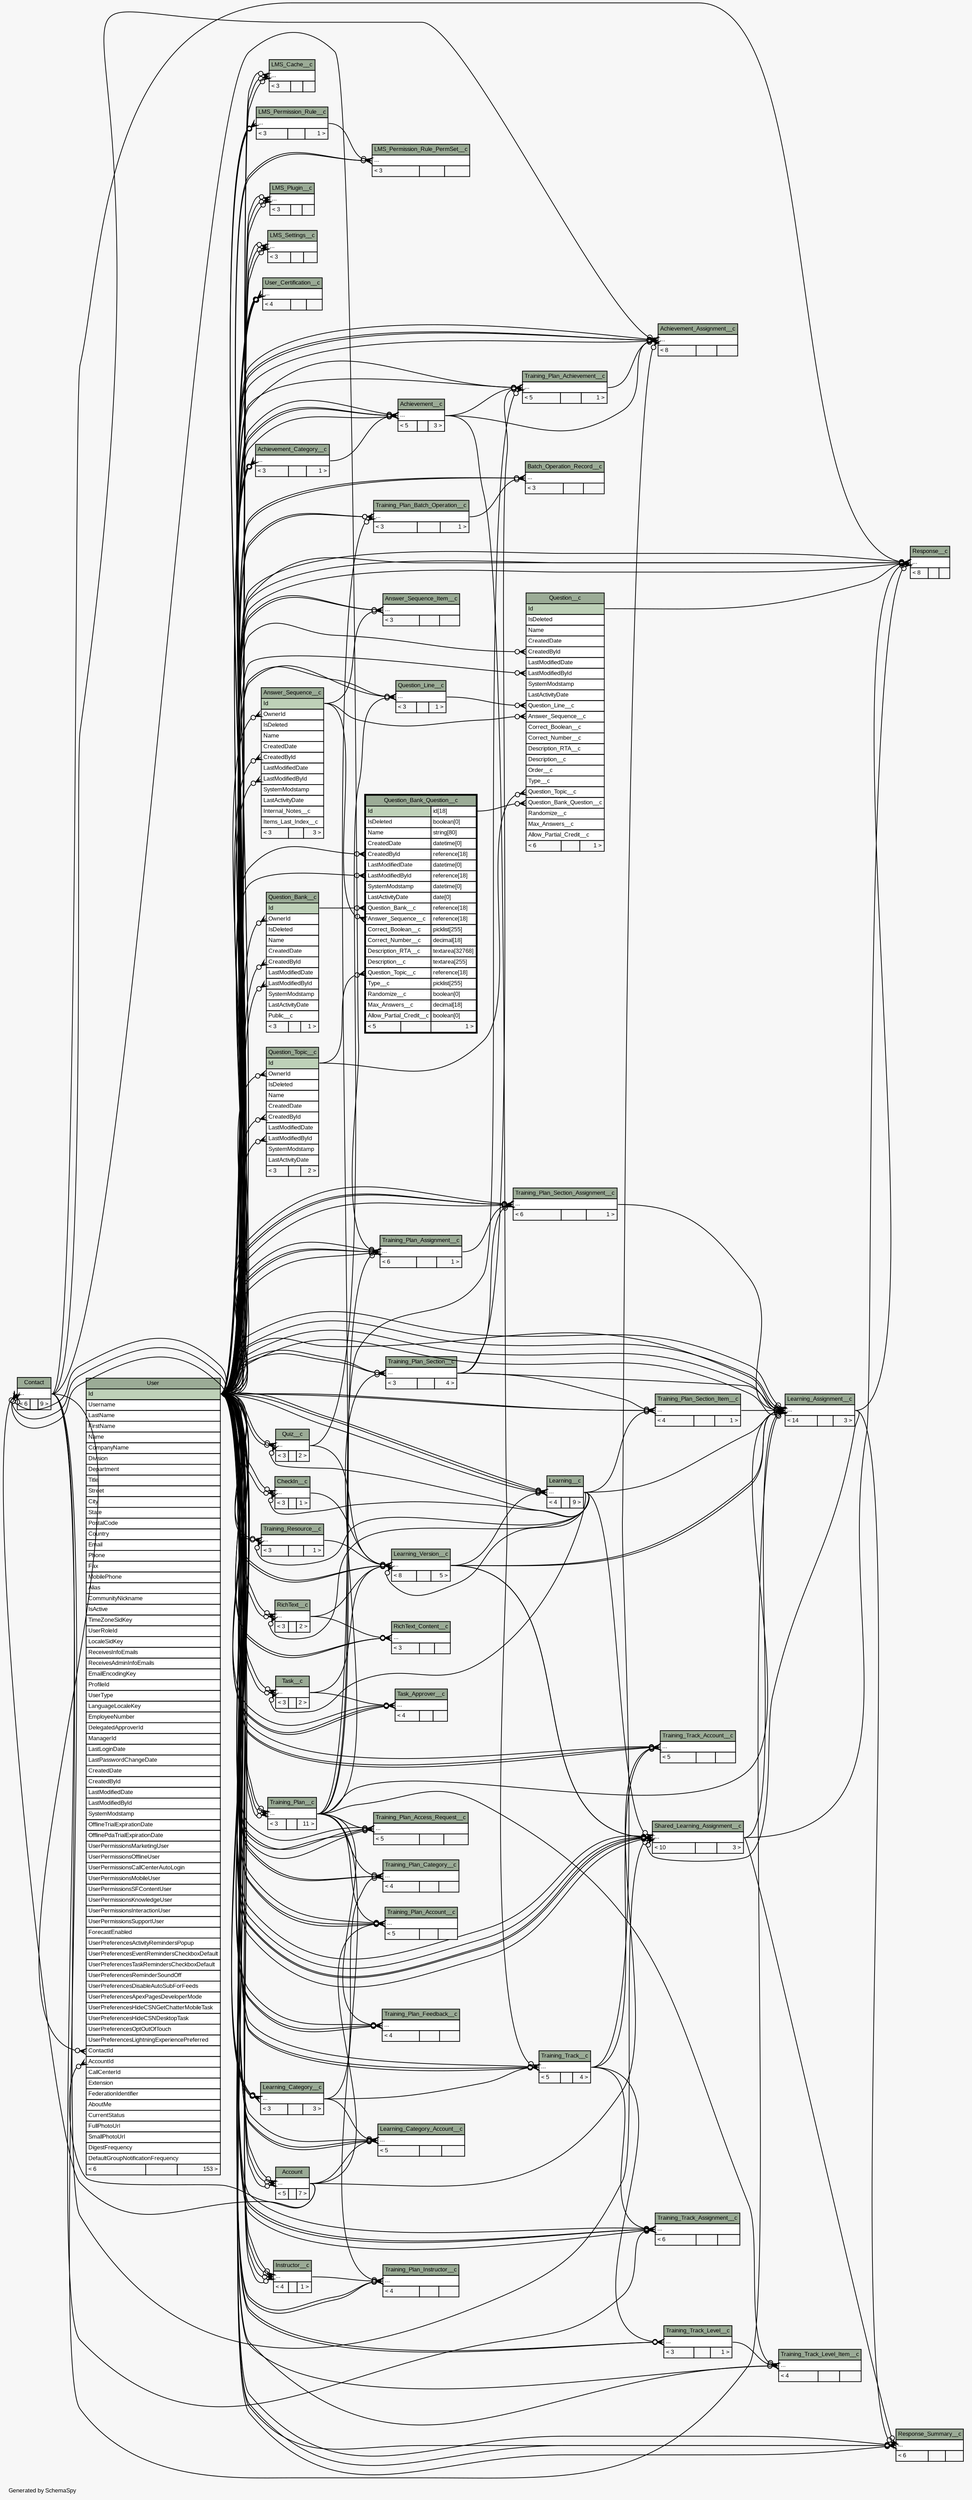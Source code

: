 // dot 2.36.0 on Mac OS X 10.10.3
// SchemaSpy rev 590
digraph "twoDegreesRelationshipsDiagram" {
  graph [
    rankdir="RL"
    bgcolor="#f7f7f7"
    label="\nGenerated by SchemaSpy"
    labeljust="l"
    nodesep="0.18"
    ranksep="0.46"
    fontname="Arial"
    fontsize="8"
  ];
  node [
    fontname="Arial"
    fontsize="8"
    shape="plaintext"
  ];
  edge [
    arrowsize="0.8"
  ];
  "Account":"elipses":w -> "User":"Id":e [arrowhead=none dir=back arrowtail=crowodot];
  "Account":"elipses":w -> "User":"Id":e [arrowhead=none dir=back arrowtail=crowodot];
  "Account":"elipses":w -> "User":"Id":e [arrowhead=none dir=back arrowtail=crowodot];
  "Achievement__c":"elipses":w -> "Achievement_Category__c":"elipses":e [arrowhead=none dir=back arrowtail=crowodot];
  "Achievement__c":"elipses":w -> "User":"Id":e [arrowhead=none dir=back arrowtail=crowodot];
  "Achievement__c":"elipses":w -> "User":"Id":e [arrowhead=none dir=back arrowtail=crowodot];
  "Achievement__c":"elipses":w -> "User":"Id":e [arrowhead=none dir=back arrowtail=crowodot];
  "Achievement__c":"elipses":w -> "User":"Id":e [arrowhead=none dir=back arrowtail=crowodot];
  "Achievement_Assignment__c":"elipses":w -> "Achievement__c":"elipses":e [arrowhead=none dir=back arrowtail=crowodot];
  "Achievement_Assignment__c":"elipses":w -> "Contact":"elipses":e [arrowhead=none dir=back arrowtail=crowodot];
  "Achievement_Assignment__c":"elipses":w -> "User":"Id":e [arrowhead=none dir=back arrowtail=crowodot];
  "Achievement_Assignment__c":"elipses":w -> "User":"Id":e [arrowhead=none dir=back arrowtail=crowodot];
  "Achievement_Assignment__c":"elipses":w -> "User":"Id":e [arrowhead=none dir=back arrowtail=crowodot];
  "Achievement_Assignment__c":"elipses":w -> "Training_Plan_Achievement__c":"elipses":e [arrowhead=none dir=back arrowtail=crowodot];
  "Achievement_Assignment__c":"elipses":w -> "Training_Track__c":"elipses":e [arrowhead=none dir=back arrowtail=crowodot];
  "Achievement_Assignment__c":"elipses":w -> "User":"Id":e [arrowhead=none dir=back arrowtail=crowodot];
  "Achievement_Category__c":"elipses":w -> "User":"Id":e [arrowhead=none dir=back arrowtail=crowodot];
  "Achievement_Category__c":"elipses":w -> "User":"Id":e [arrowhead=none dir=back arrowtail=crowodot];
  "Achievement_Category__c":"elipses":w -> "User":"Id":e [arrowhead=none dir=back arrowtail=crowodot];
  "Answer_Sequence__c":"CreatedById":w -> "User":"Id":e [arrowhead=none dir=back arrowtail=crowodot];
  "Answer_Sequence__c":"LastModifiedById":w -> "User":"Id":e [arrowhead=none dir=back arrowtail=crowodot];
  "Answer_Sequence__c":"OwnerId":w -> "User":"Id":e [arrowhead=none dir=back arrowtail=crowodot];
  "Answer_Sequence_Item__c":"elipses":w -> "Answer_Sequence__c":"Id":e [arrowhead=none dir=back arrowtail=crowodot];
  "Answer_Sequence_Item__c":"elipses":w -> "User":"Id":e [arrowhead=none dir=back arrowtail=crowodot];
  "Answer_Sequence_Item__c":"elipses":w -> "User":"Id":e [arrowhead=none dir=back arrowtail=crowodot];
  "Batch_Operation_Record__c":"elipses":w -> "User":"Id":e [arrowhead=none dir=back arrowtail=crowodot];
  "Batch_Operation_Record__c":"elipses":w -> "User":"Id":e [arrowhead=none dir=back arrowtail=crowodot];
  "Batch_Operation_Record__c":"elipses":w -> "Training_Plan_Batch_Operation__c":"elipses":e [arrowhead=none dir=back arrowtail=crowodot];
  "CheckIn__c":"elipses":w -> "User":"Id":e [arrowhead=none dir=back arrowtail=crowodot];
  "CheckIn__c":"elipses":w -> "User":"Id":e [arrowhead=none dir=back arrowtail=crowodot];
  "CheckIn__c":"elipses":w -> "Learning__c":"elipses":e [arrowhead=none dir=back arrowtail=crowodot];
  "Contact":"elipses":w -> "Account":"elipses":e [arrowhead=none dir=back arrowtail=crowodot];
  "Contact":"elipses":w -> "User":"Id":e [arrowhead=none dir=back arrowtail=crowodot];
  "Contact":"elipses":w -> "User":"Id":e [arrowhead=none dir=back arrowtail=crowodot];
  "Contact":"elipses":w -> "User":"Id":e [arrowhead=none dir=back arrowtail=crowodot];
  "Instructor__c":"elipses":w -> "User":"Id":e [arrowhead=none dir=back arrowtail=crowodot];
  "Instructor__c":"elipses":w -> "User":"Id":e [arrowhead=none dir=back arrowtail=crowodot];
  "Instructor__c":"elipses":w -> "User":"Id":e [arrowhead=none dir=back arrowtail=crowodot];
  "Instructor__c":"elipses":w -> "User":"Id":e [arrowhead=none dir=back arrowtail=crowodot];
  "Learning__c":"elipses":w -> "User":"Id":e [arrowhead=none dir=back arrowtail=crowodot];
  "Learning__c":"elipses":w -> "Learning_Version__c":"elipses":e [arrowhead=none dir=back arrowtail=crowodot];
  "Learning__c":"elipses":w -> "User":"Id":e [arrowhead=none dir=back arrowtail=crowodot];
  "Learning__c":"elipses":w -> "User":"Id":e [arrowhead=none dir=back arrowtail=crowodot];
  "Learning_Assignment__c":"elipses":w -> "User":"Id":e [arrowhead=none dir=back arrowtail=crowodot];
  "Learning_Assignment__c":"elipses":w -> "Contact":"elipses":e [arrowhead=none dir=back arrowtail=crowodot];
  "Learning_Assignment__c":"elipses":w -> "User":"Id":e [arrowhead=none dir=back arrowtail=crowodot];
  "Learning_Assignment__c":"elipses":w -> "Learning_Version__c":"elipses":e [arrowhead=none dir=back arrowtail=crowodot];
  "Learning_Assignment__c":"elipses":w -> "User":"Id":e [arrowhead=none dir=back arrowtail=crowodot];
  "Learning_Assignment__c":"elipses":w -> "Learning__c":"elipses":e [arrowhead=none dir=back arrowtail=crowodot];
  "Learning_Assignment__c":"elipses":w -> "Learning_Version__c":"elipses":e [arrowhead=none dir=back arrowtail=crowodot];
  "Learning_Assignment__c":"elipses":w -> "User":"Id":e [arrowhead=none dir=back arrowtail=crowodot];
  "Learning_Assignment__c":"elipses":w -> "Shared_Learning_Assignment__c":"elipses":e [arrowhead=none dir=back arrowtail=crowodot];
  "Learning_Assignment__c":"elipses":w -> "Training_Plan__c":"elipses":e [arrowhead=none dir=back arrowtail=crowodot];
  "Learning_Assignment__c":"elipses":w -> "Training_Plan_Section__c":"elipses":e [arrowhead=none dir=back arrowtail=crowodot];
  "Learning_Assignment__c":"elipses":w -> "Training_Plan_Section_Assignment__c":"elipses":e [arrowhead=none dir=back arrowtail=crowodot];
  "Learning_Assignment__c":"elipses":w -> "Training_Plan_Section_Item__c":"elipses":e [arrowhead=none dir=back arrowtail=crowodot];
  "Learning_Assignment__c":"elipses":w -> "User":"Id":e [arrowhead=none dir=back arrowtail=crowodot];
  "Learning_Category__c":"elipses":w -> "User":"Id":e [arrowhead=none dir=back arrowtail=crowodot];
  "Learning_Category__c":"elipses":w -> "User":"Id":e [arrowhead=none dir=back arrowtail=crowodot];
  "Learning_Category__c":"elipses":w -> "User":"Id":e [arrowhead=none dir=back arrowtail=crowodot];
  "Learning_Category_Account__c":"elipses":w -> "Account":"elipses":e [arrowhead=none dir=back arrowtail=crowodot];
  "Learning_Category_Account__c":"elipses":w -> "User":"Id":e [arrowhead=none dir=back arrowtail=crowodot];
  "Learning_Category_Account__c":"elipses":w -> "User":"Id":e [arrowhead=none dir=back arrowtail=crowodot];
  "Learning_Category_Account__c":"elipses":w -> "Learning_Category__c":"elipses":e [arrowhead=none dir=back arrowtail=crowodot];
  "Learning_Category_Account__c":"elipses":w -> "User":"Id":e [arrowhead=none dir=back arrowtail=crowodot];
  "Learning_Version__c":"elipses":w -> "CheckIn__c":"elipses":e [arrowhead=none dir=back arrowtail=crowodot];
  "Learning_Version__c":"elipses":w -> "User":"Id":e [arrowhead=none dir=back arrowtail=crowodot];
  "Learning_Version__c":"elipses":w -> "User":"Id":e [arrowhead=none dir=back arrowtail=crowodot];
  "Learning_Version__c":"elipses":w -> "Learning__c":"elipses":e [arrowhead=none dir=back arrowtail=crowodot];
  "Learning_Version__c":"elipses":w -> "Quiz__c":"elipses":e [arrowhead=none dir=back arrowtail=crowodot];
  "Learning_Version__c":"elipses":w -> "RichText__c":"elipses":e [arrowhead=none dir=back arrowtail=crowodot];
  "Learning_Version__c":"elipses":w -> "Task__c":"elipses":e [arrowhead=none dir=back arrowtail=crowodot];
  "Learning_Version__c":"elipses":w -> "Training_Resource__c":"elipses":e [arrowhead=none dir=back arrowtail=crowodot];
  "LMS_Cache__c":"elipses":w -> "User":"Id":e [arrowhead=none dir=back arrowtail=crowodot];
  "LMS_Cache__c":"elipses":w -> "User":"Id":e [arrowhead=none dir=back arrowtail=crowodot];
  "LMS_Cache__c":"elipses":w -> "User":"Id":e [arrowhead=none dir=back arrowtail=crowodot];
  "LMS_Permission_Rule__c":"elipses":w -> "User":"Id":e [arrowhead=none dir=back arrowtail=crowodot];
  "LMS_Permission_Rule__c":"elipses":w -> "User":"Id":e [arrowhead=none dir=back arrowtail=crowodot];
  "LMS_Permission_Rule__c":"elipses":w -> "User":"Id":e [arrowhead=none dir=back arrowtail=crowodot];
  "LMS_Permission_Rule_PermSet__c":"elipses":w -> "User":"Id":e [arrowhead=none dir=back arrowtail=crowodot];
  "LMS_Permission_Rule_PermSet__c":"elipses":w -> "User":"Id":e [arrowhead=none dir=back arrowtail=crowodot];
  "LMS_Permission_Rule_PermSet__c":"elipses":w -> "LMS_Permission_Rule__c":"elipses":e [arrowhead=none dir=back arrowtail=crowodot];
  "LMS_Plugin__c":"elipses":w -> "User":"Id":e [arrowhead=none dir=back arrowtail=crowodot];
  "LMS_Plugin__c":"elipses":w -> "User":"Id":e [arrowhead=none dir=back arrowtail=crowodot];
  "LMS_Plugin__c":"elipses":w -> "User":"Id":e [arrowhead=none dir=back arrowtail=crowodot];
  "LMS_Settings__c":"elipses":w -> "User":"Id":e [arrowhead=none dir=back arrowtail=crowodot];
  "LMS_Settings__c":"elipses":w -> "User":"Id":e [arrowhead=none dir=back arrowtail=crowodot];
  "LMS_Settings__c":"elipses":w -> "User":"Id":e [arrowhead=none dir=back arrowtail=crowodot];
  "Question__c":"Answer_Sequence__c":w -> "Answer_Sequence__c":"Id":e [arrowhead=none dir=back arrowtail=crowodot];
  "Question__c":"CreatedById":w -> "User":"Id":e [arrowhead=none dir=back arrowtail=crowodot];
  "Question__c":"LastModifiedById":w -> "User":"Id":e [arrowhead=none dir=back arrowtail=crowodot];
  "Question__c":"Question_Bank_Question__c":w -> "Question_Bank_Question__c":"Id.type":e [arrowhead=none dir=back arrowtail=crowodot];
  "Question__c":"Question_Line__c":w -> "Question_Line__c":"elipses":e [arrowhead=none dir=back arrowtail=crowodot];
  "Question__c":"Question_Topic__c":w -> "Question_Topic__c":"Id":e [arrowhead=none dir=back arrowtail=crowodot];
  "Question_Bank__c":"CreatedById":w -> "User":"Id":e [arrowhead=none dir=back arrowtail=crowodot];
  "Question_Bank__c":"LastModifiedById":w -> "User":"Id":e [arrowhead=none dir=back arrowtail=crowodot];
  "Question_Bank__c":"OwnerId":w -> "User":"Id":e [arrowhead=none dir=back arrowtail=crowodot];
  "Question_Bank_Question__c":"Answer_Sequence__c":w -> "Answer_Sequence__c":"Id":e [arrowhead=none dir=back arrowtail=crowodot];
  "Question_Bank_Question__c":"CreatedById":w -> "User":"Id":e [arrowhead=none dir=back arrowtail=crowodot];
  "Question_Bank_Question__c":"LastModifiedById":w -> "User":"Id":e [arrowhead=none dir=back arrowtail=crowodot];
  "Question_Bank_Question__c":"Question_Bank__c":w -> "Question_Bank__c":"Id":e [arrowhead=none dir=back arrowtail=crowodot];
  "Question_Bank_Question__c":"Question_Topic__c":w -> "Question_Topic__c":"Id":e [arrowhead=none dir=back arrowtail=crowodot];
  "Question_Line__c":"elipses":w -> "User":"Id":e [arrowhead=none dir=back arrowtail=crowodot];
  "Question_Line__c":"elipses":w -> "User":"Id":e [arrowhead=none dir=back arrowtail=crowodot];
  "Question_Line__c":"elipses":w -> "Quiz__c":"elipses":e [arrowhead=none dir=back arrowtail=crowodot];
  "Question_Topic__c":"CreatedById":w -> "User":"Id":e [arrowhead=none dir=back arrowtail=crowodot];
  "Question_Topic__c":"LastModifiedById":w -> "User":"Id":e [arrowhead=none dir=back arrowtail=crowodot];
  "Question_Topic__c":"OwnerId":w -> "User":"Id":e [arrowhead=none dir=back arrowtail=crowodot];
  "Quiz__c":"elipses":w -> "User":"Id":e [arrowhead=none dir=back arrowtail=crowodot];
  "Quiz__c":"elipses":w -> "User":"Id":e [arrowhead=none dir=back arrowtail=crowodot];
  "Quiz__c":"elipses":w -> "Learning__c":"elipses":e [arrowhead=none dir=back arrowtail=crowodot];
  "Response__c":"elipses":w -> "Contact":"elipses":e [arrowhead=none dir=back arrowtail=crowodot];
  "Response__c":"elipses":w -> "User":"Id":e [arrowhead=none dir=back arrowtail=crowodot];
  "Response__c":"elipses":w -> "User":"Id":e [arrowhead=none dir=back arrowtail=crowodot];
  "Response__c":"elipses":w -> "Learning_Assignment__c":"elipses":e [arrowhead=none dir=back arrowtail=crowodot];
  "Response__c":"elipses":w -> "User":"Id":e [arrowhead=none dir=back arrowtail=crowodot];
  "Response__c":"elipses":w -> "Question__c":"Id":e [arrowhead=none dir=back arrowtail=crowodot];
  "Response__c":"elipses":w -> "Shared_Learning_Assignment__c":"elipses":e [arrowhead=none dir=back arrowtail=crowodot];
  "Response__c":"elipses":w -> "User":"Id":e [arrowhead=none dir=back arrowtail=crowodot];
  "Response_Summary__c":"elipses":w -> "User":"Id":e [arrowhead=none dir=back arrowtail=crowodot];
  "Response_Summary__c":"elipses":w -> "User":"Id":e [arrowhead=none dir=back arrowtail=crowodot];
  "Response_Summary__c":"elipses":w -> "Learning_Assignment__c":"elipses":e [arrowhead=none dir=back arrowtail=crowodot];
  "Response_Summary__c":"elipses":w -> "User":"Id":e [arrowhead=none dir=back arrowtail=crowodot];
  "Response_Summary__c":"elipses":w -> "Shared_Learning_Assignment__c":"elipses":e [arrowhead=none dir=back arrowtail=crowodot];
  "Response_Summary__c":"elipses":w -> "User":"Id":e [arrowhead=none dir=back arrowtail=crowodot];
  "RichText__c":"elipses":w -> "User":"Id":e [arrowhead=none dir=back arrowtail=crowodot];
  "RichText__c":"elipses":w -> "User":"Id":e [arrowhead=none dir=back arrowtail=crowodot];
  "RichText__c":"elipses":w -> "Learning__c":"elipses":e [arrowhead=none dir=back arrowtail=crowodot];
  "RichText_Content__c":"elipses":w -> "User":"Id":e [arrowhead=none dir=back arrowtail=crowodot];
  "RichText_Content__c":"elipses":w -> "User":"Id":e [arrowhead=none dir=back arrowtail=crowodot];
  "RichText_Content__c":"elipses":w -> "RichText__c":"elipses":e [arrowhead=none dir=back arrowtail=crowodot];
  "Shared_Learning_Assignment__c":"elipses":w -> "User":"Id":e [arrowhead=none dir=back arrowtail=crowodot];
  "Shared_Learning_Assignment__c":"elipses":w -> "Contact":"elipses":e [arrowhead=none dir=back arrowtail=crowodot];
  "Shared_Learning_Assignment__c":"elipses":w -> "User":"Id":e [arrowhead=none dir=back arrowtail=crowodot];
  "Shared_Learning_Assignment__c":"elipses":w -> "Learning_Version__c":"elipses":e [arrowhead=none dir=back arrowtail=crowodot];
  "Shared_Learning_Assignment__c":"elipses":w -> "User":"Id":e [arrowhead=none dir=back arrowtail=crowodot];
  "Shared_Learning_Assignment__c":"elipses":w -> "Learning__c":"elipses":e [arrowhead=none dir=back arrowtail=crowodot];
  "Shared_Learning_Assignment__c":"elipses":w -> "Learning_Assignment__c":"elipses":e [arrowhead=none dir=back arrowtail=crowodot];
  "Shared_Learning_Assignment__c":"elipses":w -> "Learning_Version__c":"elipses":e [arrowhead=none dir=back arrowtail=crowodot];
  "Shared_Learning_Assignment__c":"elipses":w -> "User":"Id":e [arrowhead=none dir=back arrowtail=crowodot];
  "Shared_Learning_Assignment__c":"elipses":w -> "User":"Id":e [arrowhead=none dir=back arrowtail=crowodot];
  "Task__c":"elipses":w -> "User":"Id":e [arrowhead=none dir=back arrowtail=crowodot];
  "Task__c":"elipses":w -> "User":"Id":e [arrowhead=none dir=back arrowtail=crowodot];
  "Task__c":"elipses":w -> "Learning__c":"elipses":e [arrowhead=none dir=back arrowtail=crowodot];
  "Task_Approver__c":"elipses":w -> "User":"Id":e [arrowhead=none dir=back arrowtail=crowodot];
  "Task_Approver__c":"elipses":w -> "User":"Id":e [arrowhead=none dir=back arrowtail=crowodot];
  "Task_Approver__c":"elipses":w -> "Task__c":"elipses":e [arrowhead=none dir=back arrowtail=crowodot];
  "Task_Approver__c":"elipses":w -> "User":"Id":e [arrowhead=none dir=back arrowtail=crowodot];
  "Training_Plan__c":"elipses":w -> "User":"Id":e [arrowhead=none dir=back arrowtail=crowodot];
  "Training_Plan__c":"elipses":w -> "User":"Id":e [arrowhead=none dir=back arrowtail=crowodot];
  "Training_Plan__c":"elipses":w -> "User":"Id":e [arrowhead=none dir=back arrowtail=crowodot];
  "Training_Plan_Access_Request__c":"elipses":w -> "User":"Id":e [arrowhead=none dir=back arrowtail=crowodot];
  "Training_Plan_Access_Request__c":"elipses":w -> "User":"Id":e [arrowhead=none dir=back arrowtail=crowodot];
  "Training_Plan_Access_Request__c":"elipses":w -> "User":"Id":e [arrowhead=none dir=back arrowtail=crowodot];
  "Training_Plan_Access_Request__c":"elipses":w -> "Training_Plan__c":"elipses":e [arrowhead=none dir=back arrowtail=crowodot];
  "Training_Plan_Access_Request__c":"elipses":w -> "User":"Id":e [arrowhead=none dir=back arrowtail=crowodot];
  "Training_Plan_Account__c":"elipses":w -> "Account":"elipses":e [arrowhead=none dir=back arrowtail=crowodot];
  "Training_Plan_Account__c":"elipses":w -> "User":"Id":e [arrowhead=none dir=back arrowtail=crowodot];
  "Training_Plan_Account__c":"elipses":w -> "User":"Id":e [arrowhead=none dir=back arrowtail=crowodot];
  "Training_Plan_Account__c":"elipses":w -> "User":"Id":e [arrowhead=none dir=back arrowtail=crowodot];
  "Training_Plan_Account__c":"elipses":w -> "Training_Plan__c":"elipses":e [arrowhead=none dir=back arrowtail=crowodot];
  "Training_Plan_Achievement__c":"elipses":w -> "Achievement__c":"elipses":e [arrowhead=none dir=back arrowtail=crowodot];
  "Training_Plan_Achievement__c":"elipses":w -> "User":"Id":e [arrowhead=none dir=back arrowtail=crowodot];
  "Training_Plan_Achievement__c":"elipses":w -> "User":"Id":e [arrowhead=none dir=back arrowtail=crowodot];
  "Training_Plan_Achievement__c":"elipses":w -> "Training_Plan__c":"elipses":e [arrowhead=none dir=back arrowtail=crowodot];
  "Training_Plan_Achievement__c":"elipses":w -> "Training_Plan_Section__c":"elipses":e [arrowhead=none dir=back arrowtail=crowodot];
  "Training_Plan_Assignment__c":"elipses":w -> "Contact":"elipses":e [arrowhead=none dir=back arrowtail=crowodot];
  "Training_Plan_Assignment__c":"elipses":w -> "User":"Id":e [arrowhead=none dir=back arrowtail=crowodot];
  "Training_Plan_Assignment__c":"elipses":w -> "User":"Id":e [arrowhead=none dir=back arrowtail=crowodot];
  "Training_Plan_Assignment__c":"elipses":w -> "User":"Id":e [arrowhead=none dir=back arrowtail=crowodot];
  "Training_Plan_Assignment__c":"elipses":w -> "Training_Plan__c":"elipses":e [arrowhead=none dir=back arrowtail=crowodot];
  "Training_Plan_Assignment__c":"elipses":w -> "User":"Id":e [arrowhead=none dir=back arrowtail=crowodot];
  "Training_Plan_Batch_Operation__c":"elipses":w -> "User":"Id":e [arrowhead=none dir=back arrowtail=crowodot];
  "Training_Plan_Batch_Operation__c":"elipses":w -> "User":"Id":e [arrowhead=none dir=back arrowtail=crowodot];
  "Training_Plan_Batch_Operation__c":"elipses":w -> "Training_Plan__c":"elipses":e [arrowhead=none dir=back arrowtail=crowodot];
  "Training_Plan_Category__c":"elipses":w -> "User":"Id":e [arrowhead=none dir=back arrowtail=crowodot];
  "Training_Plan_Category__c":"elipses":w -> "User":"Id":e [arrowhead=none dir=back arrowtail=crowodot];
  "Training_Plan_Category__c":"elipses":w -> "Learning_Category__c":"elipses":e [arrowhead=none dir=back arrowtail=crowodot];
  "Training_Plan_Category__c":"elipses":w -> "Training_Plan__c":"elipses":e [arrowhead=none dir=back arrowtail=crowodot];
  "Training_Plan_Feedback__c":"elipses":w -> "User":"Id":e [arrowhead=none dir=back arrowtail=crowodot];
  "Training_Plan_Feedback__c":"elipses":w -> "User":"Id":e [arrowhead=none dir=back arrowtail=crowodot];
  "Training_Plan_Feedback__c":"elipses":w -> "Training_Plan__c":"elipses":e [arrowhead=none dir=back arrowtail=crowodot];
  "Training_Plan_Feedback__c":"elipses":w -> "User":"Id":e [arrowhead=none dir=back arrowtail=crowodot];
  "Training_Plan_Instructor__c":"elipses":w -> "User":"Id":e [arrowhead=none dir=back arrowtail=crowodot];
  "Training_Plan_Instructor__c":"elipses":w -> "Instructor__c":"elipses":e [arrowhead=none dir=back arrowtail=crowodot];
  "Training_Plan_Instructor__c":"elipses":w -> "User":"Id":e [arrowhead=none dir=back arrowtail=crowodot];
  "Training_Plan_Instructor__c":"elipses":w -> "Training_Plan__c":"elipses":e [arrowhead=none dir=back arrowtail=crowodot];
  "Training_Plan_Section__c":"elipses":w -> "User":"Id":e [arrowhead=none dir=back arrowtail=crowodot];
  "Training_Plan_Section__c":"elipses":w -> "User":"Id":e [arrowhead=none dir=back arrowtail=crowodot];
  "Training_Plan_Section__c":"elipses":w -> "Training_Plan__c":"elipses":e [arrowhead=none dir=back arrowtail=crowodot];
  "Training_Plan_Section_Assignment__c":"elipses":w -> "User":"Id":e [arrowhead=none dir=back arrowtail=crowodot];
  "Training_Plan_Section_Assignment__c":"elipses":w -> "User":"Id":e [arrowhead=none dir=back arrowtail=crowodot];
  "Training_Plan_Section_Assignment__c":"elipses":w -> "User":"Id":e [arrowhead=none dir=back arrowtail=crowodot];
  "Training_Plan_Section_Assignment__c":"elipses":w -> "Training_Plan_Assignment__c":"elipses":e [arrowhead=none dir=back arrowtail=crowodot];
  "Training_Plan_Section_Assignment__c":"elipses":w -> "Training_Plan_Section__c":"elipses":e [arrowhead=none dir=back arrowtail=crowodot];
  "Training_Plan_Section_Assignment__c":"elipses":w -> "User":"Id":e [arrowhead=none dir=back arrowtail=crowodot];
  "Training_Plan_Section_Item__c":"elipses":w -> "User":"Id":e [arrowhead=none dir=back arrowtail=crowodot];
  "Training_Plan_Section_Item__c":"elipses":w -> "User":"Id":e [arrowhead=none dir=back arrowtail=crowodot];
  "Training_Plan_Section_Item__c":"elipses":w -> "Learning__c":"elipses":e [arrowhead=none dir=back arrowtail=crowodot];
  "Training_Plan_Section_Item__c":"elipses":w -> "Training_Plan_Section__c":"elipses":e [arrowhead=none dir=back arrowtail=crowodot];
  "Training_Resource__c":"elipses":w -> "User":"Id":e [arrowhead=none dir=back arrowtail=crowodot];
  "Training_Resource__c":"elipses":w -> "User":"Id":e [arrowhead=none dir=back arrowtail=crowodot];
  "Training_Resource__c":"elipses":w -> "Learning__c":"elipses":e [arrowhead=none dir=back arrowtail=crowodot];
  "Training_Track__c":"elipses":w -> "Achievement__c":"elipses":e [arrowhead=none dir=back arrowtail=crowodot];
  "Training_Track__c":"elipses":w -> "User":"Id":e [arrowhead=none dir=back arrowtail=crowodot];
  "Training_Track__c":"elipses":w -> "User":"Id":e [arrowhead=none dir=back arrowtail=crowodot];
  "Training_Track__c":"elipses":w -> "Learning_Category__c":"elipses":e [arrowhead=none dir=back arrowtail=crowodot];
  "Training_Track__c":"elipses":w -> "User":"Id":e [arrowhead=none dir=back arrowtail=crowodot];
  "Training_Track_Account__c":"elipses":w -> "Account":"elipses":e [arrowhead=none dir=back arrowtail=crowodot];
  "Training_Track_Account__c":"elipses":w -> "User":"Id":e [arrowhead=none dir=back arrowtail=crowodot];
  "Training_Track_Account__c":"elipses":w -> "User":"Id":e [arrowhead=none dir=back arrowtail=crowodot];
  "Training_Track_Account__c":"elipses":w -> "User":"Id":e [arrowhead=none dir=back arrowtail=crowodot];
  "Training_Track_Account__c":"elipses":w -> "Training_Track__c":"elipses":e [arrowhead=none dir=back arrowtail=crowodot];
  "Training_Track_Assignment__c":"elipses":w -> "Contact":"elipses":e [arrowhead=none dir=back arrowtail=crowodot];
  "Training_Track_Assignment__c":"elipses":w -> "User":"Id":e [arrowhead=none dir=back arrowtail=crowodot];
  "Training_Track_Assignment__c":"elipses":w -> "User":"Id":e [arrowhead=none dir=back arrowtail=crowodot];
  "Training_Track_Assignment__c":"elipses":w -> "User":"Id":e [arrowhead=none dir=back arrowtail=crowodot];
  "Training_Track_Assignment__c":"elipses":w -> "Training_Track__c":"elipses":e [arrowhead=none dir=back arrowtail=crowodot];
  "Training_Track_Assignment__c":"elipses":w -> "User":"Id":e [arrowhead=none dir=back arrowtail=crowodot];
  "Training_Track_Level__c":"elipses":w -> "User":"Id":e [arrowhead=none dir=back arrowtail=crowodot];
  "Training_Track_Level__c":"elipses":w -> "User":"Id":e [arrowhead=none dir=back arrowtail=crowodot];
  "Training_Track_Level__c":"elipses":w -> "Training_Track__c":"elipses":e [arrowhead=none dir=back arrowtail=crowodot];
  "Training_Track_Level_Item__c":"elipses":w -> "User":"Id":e [arrowhead=none dir=back arrowtail=crowodot];
  "Training_Track_Level_Item__c":"elipses":w -> "User":"Id":e [arrowhead=none dir=back arrowtail=crowodot];
  "Training_Track_Level_Item__c":"elipses":w -> "Training_Plan__c":"elipses":e [arrowhead=none dir=back arrowtail=crowodot];
  "Training_Track_Level_Item__c":"elipses":w -> "Training_Track_Level__c":"elipses":e [arrowhead=none dir=back arrowtail=crowodot];
  "User":"AccountId":w -> "Account":"elipses":e [arrowhead=none dir=back arrowtail=crowodot];
  "User":"ContactId":w -> "Contact":"elipses":e [arrowhead=none dir=back arrowtail=crowodot];
  "User_Certification__c":"elipses":w -> "User":"Id":e [arrowhead=none dir=back arrowtail=crowodot];
  "User_Certification__c":"elipses":w -> "User":"Id":e [arrowhead=none dir=back arrowtail=crowodot];
  "User_Certification__c":"elipses":w -> "User":"Id":e [arrowhead=none dir=back arrowtail=crowodot];
  "User_Certification__c":"elipses":w -> "User":"Id":e [arrowhead=none dir=back arrowtail=crowodot];
  "Account" [
    label=<
    <TABLE BORDER="0" CELLBORDER="1" CELLSPACING="0" BGCOLOR="#ffffff">
      <TR><TD COLSPAN="3" BGCOLOR="#9bab96" ALIGN="CENTER">Account</TD></TR>
      <TR><TD PORT="elipses" COLSPAN="3" ALIGN="LEFT">...</TD></TR>
      <TR><TD ALIGN="LEFT" BGCOLOR="#f7f7f7">&lt; 5</TD><TD ALIGN="RIGHT" BGCOLOR="#f7f7f7">  </TD><TD ALIGN="RIGHT" BGCOLOR="#f7f7f7">7 &gt;</TD></TR>
    </TABLE>>
    URL="Account.html"
    tooltip="Account"
  ];
  "Achievement__c" [
    label=<
    <TABLE BORDER="0" CELLBORDER="1" CELLSPACING="0" BGCOLOR="#ffffff">
      <TR><TD COLSPAN="3" BGCOLOR="#9bab96" ALIGN="CENTER">Achievement__c</TD></TR>
      <TR><TD PORT="elipses" COLSPAN="3" ALIGN="LEFT">...</TD></TR>
      <TR><TD ALIGN="LEFT" BGCOLOR="#f7f7f7">&lt; 5</TD><TD ALIGN="RIGHT" BGCOLOR="#f7f7f7">  </TD><TD ALIGN="RIGHT" BGCOLOR="#f7f7f7">3 &gt;</TD></TR>
    </TABLE>>
    URL="Achievement__c.html"
    tooltip="Achievement__c"
  ];
  "Achievement_Assignment__c" [
    label=<
    <TABLE BORDER="0" CELLBORDER="1" CELLSPACING="0" BGCOLOR="#ffffff">
      <TR><TD COLSPAN="3" BGCOLOR="#9bab96" ALIGN="CENTER">Achievement_Assignment__c</TD></TR>
      <TR><TD PORT="elipses" COLSPAN="3" ALIGN="LEFT">...</TD></TR>
      <TR><TD ALIGN="LEFT" BGCOLOR="#f7f7f7">&lt; 8</TD><TD ALIGN="RIGHT" BGCOLOR="#f7f7f7">  </TD><TD ALIGN="RIGHT" BGCOLOR="#f7f7f7">  </TD></TR>
    </TABLE>>
    URL="Achievement_Assignment__c.html"
    tooltip="Achievement_Assignment__c"
  ];
  "Achievement_Category__c" [
    label=<
    <TABLE BORDER="0" CELLBORDER="1" CELLSPACING="0" BGCOLOR="#ffffff">
      <TR><TD COLSPAN="3" BGCOLOR="#9bab96" ALIGN="CENTER">Achievement_Category__c</TD></TR>
      <TR><TD PORT="elipses" COLSPAN="3" ALIGN="LEFT">...</TD></TR>
      <TR><TD ALIGN="LEFT" BGCOLOR="#f7f7f7">&lt; 3</TD><TD ALIGN="RIGHT" BGCOLOR="#f7f7f7">  </TD><TD ALIGN="RIGHT" BGCOLOR="#f7f7f7">1 &gt;</TD></TR>
    </TABLE>>
    URL="Achievement_Category__c.html"
    tooltip="Achievement_Category__c"
  ];
  "Answer_Sequence__c" [
    label=<
    <TABLE BORDER="0" CELLBORDER="1" CELLSPACING="0" BGCOLOR="#ffffff">
      <TR><TD COLSPAN="3" BGCOLOR="#9bab96" ALIGN="CENTER">Answer_Sequence__c</TD></TR>
      <TR><TD PORT="Id" COLSPAN="3" BGCOLOR="#bed1b8" ALIGN="LEFT">Id</TD></TR>
      <TR><TD PORT="OwnerId" COLSPAN="3" ALIGN="LEFT">OwnerId</TD></TR>
      <TR><TD PORT="IsDeleted" COLSPAN="3" ALIGN="LEFT">IsDeleted</TD></TR>
      <TR><TD PORT="Name" COLSPAN="3" ALIGN="LEFT">Name</TD></TR>
      <TR><TD PORT="CreatedDate" COLSPAN="3" ALIGN="LEFT">CreatedDate</TD></TR>
      <TR><TD PORT="CreatedById" COLSPAN="3" ALIGN="LEFT">CreatedById</TD></TR>
      <TR><TD PORT="LastModifiedDate" COLSPAN="3" ALIGN="LEFT">LastModifiedDate</TD></TR>
      <TR><TD PORT="LastModifiedById" COLSPAN="3" ALIGN="LEFT">LastModifiedById</TD></TR>
      <TR><TD PORT="SystemModstamp" COLSPAN="3" ALIGN="LEFT">SystemModstamp</TD></TR>
      <TR><TD PORT="LastActivityDate" COLSPAN="3" ALIGN="LEFT">LastActivityDate</TD></TR>
      <TR><TD PORT="Internal_Notes__c" COLSPAN="3" ALIGN="LEFT">Internal_Notes__c</TD></TR>
      <TR><TD PORT="Items_Last_Index__c" COLSPAN="3" ALIGN="LEFT">Items_Last_Index__c</TD></TR>
      <TR><TD ALIGN="LEFT" BGCOLOR="#f7f7f7">&lt; 3</TD><TD ALIGN="RIGHT" BGCOLOR="#f7f7f7">  </TD><TD ALIGN="RIGHT" BGCOLOR="#f7f7f7">3 &gt;</TD></TR>
    </TABLE>>
    URL="Answer_Sequence__c.html"
    tooltip="Answer_Sequence__c"
  ];
  "Answer_Sequence_Item__c" [
    label=<
    <TABLE BORDER="0" CELLBORDER="1" CELLSPACING="0" BGCOLOR="#ffffff">
      <TR><TD COLSPAN="3" BGCOLOR="#9bab96" ALIGN="CENTER">Answer_Sequence_Item__c</TD></TR>
      <TR><TD PORT="elipses" COLSPAN="3" ALIGN="LEFT">...</TD></TR>
      <TR><TD ALIGN="LEFT" BGCOLOR="#f7f7f7">&lt; 3</TD><TD ALIGN="RIGHT" BGCOLOR="#f7f7f7">  </TD><TD ALIGN="RIGHT" BGCOLOR="#f7f7f7">  </TD></TR>
    </TABLE>>
    URL="Answer_Sequence_Item__c.html"
    tooltip="Answer_Sequence_Item__c"
  ];
  "Batch_Operation_Record__c" [
    label=<
    <TABLE BORDER="0" CELLBORDER="1" CELLSPACING="0" BGCOLOR="#ffffff">
      <TR><TD COLSPAN="3" BGCOLOR="#9bab96" ALIGN="CENTER">Batch_Operation_Record__c</TD></TR>
      <TR><TD PORT="elipses" COLSPAN="3" ALIGN="LEFT">...</TD></TR>
      <TR><TD ALIGN="LEFT" BGCOLOR="#f7f7f7">&lt; 3</TD><TD ALIGN="RIGHT" BGCOLOR="#f7f7f7">  </TD><TD ALIGN="RIGHT" BGCOLOR="#f7f7f7">  </TD></TR>
    </TABLE>>
    URL="Batch_Operation_Record__c.html"
    tooltip="Batch_Operation_Record__c"
  ];
  "CheckIn__c" [
    label=<
    <TABLE BORDER="0" CELLBORDER="1" CELLSPACING="0" BGCOLOR="#ffffff">
      <TR><TD COLSPAN="3" BGCOLOR="#9bab96" ALIGN="CENTER">CheckIn__c</TD></TR>
      <TR><TD PORT="elipses" COLSPAN="3" ALIGN="LEFT">...</TD></TR>
      <TR><TD ALIGN="LEFT" BGCOLOR="#f7f7f7">&lt; 3</TD><TD ALIGN="RIGHT" BGCOLOR="#f7f7f7">  </TD><TD ALIGN="RIGHT" BGCOLOR="#f7f7f7">1 &gt;</TD></TR>
    </TABLE>>
    URL="CheckIn__c.html"
    tooltip="CheckIn__c"
  ];
  "Contact" [
    label=<
    <TABLE BORDER="0" CELLBORDER="1" CELLSPACING="0" BGCOLOR="#ffffff">
      <TR><TD COLSPAN="3" BGCOLOR="#9bab96" ALIGN="CENTER">Contact</TD></TR>
      <TR><TD PORT="elipses" COLSPAN="3" ALIGN="LEFT">...</TD></TR>
      <TR><TD ALIGN="LEFT" BGCOLOR="#f7f7f7">&lt; 6</TD><TD ALIGN="RIGHT" BGCOLOR="#f7f7f7">  </TD><TD ALIGN="RIGHT" BGCOLOR="#f7f7f7">9 &gt;</TD></TR>
    </TABLE>>
    URL="Contact.html"
    tooltip="Contact"
  ];
  "Instructor__c" [
    label=<
    <TABLE BORDER="0" CELLBORDER="1" CELLSPACING="0" BGCOLOR="#ffffff">
      <TR><TD COLSPAN="3" BGCOLOR="#9bab96" ALIGN="CENTER">Instructor__c</TD></TR>
      <TR><TD PORT="elipses" COLSPAN="3" ALIGN="LEFT">...</TD></TR>
      <TR><TD ALIGN="LEFT" BGCOLOR="#f7f7f7">&lt; 4</TD><TD ALIGN="RIGHT" BGCOLOR="#f7f7f7">  </TD><TD ALIGN="RIGHT" BGCOLOR="#f7f7f7">1 &gt;</TD></TR>
    </TABLE>>
    URL="Instructor__c.html"
    tooltip="Instructor__c"
  ];
  "Learning__c" [
    label=<
    <TABLE BORDER="0" CELLBORDER="1" CELLSPACING="0" BGCOLOR="#ffffff">
      <TR><TD COLSPAN="3" BGCOLOR="#9bab96" ALIGN="CENTER">Learning__c</TD></TR>
      <TR><TD PORT="elipses" COLSPAN="3" ALIGN="LEFT">...</TD></TR>
      <TR><TD ALIGN="LEFT" BGCOLOR="#f7f7f7">&lt; 4</TD><TD ALIGN="RIGHT" BGCOLOR="#f7f7f7">  </TD><TD ALIGN="RIGHT" BGCOLOR="#f7f7f7">9 &gt;</TD></TR>
    </TABLE>>
    URL="Learning__c.html"
    tooltip="Learning__c"
  ];
  "Learning_Assignment__c" [
    label=<
    <TABLE BORDER="0" CELLBORDER="1" CELLSPACING="0" BGCOLOR="#ffffff">
      <TR><TD COLSPAN="3" BGCOLOR="#9bab96" ALIGN="CENTER">Learning_Assignment__c</TD></TR>
      <TR><TD PORT="elipses" COLSPAN="3" ALIGN="LEFT">...</TD></TR>
      <TR><TD ALIGN="LEFT" BGCOLOR="#f7f7f7">&lt; 14</TD><TD ALIGN="RIGHT" BGCOLOR="#f7f7f7">  </TD><TD ALIGN="RIGHT" BGCOLOR="#f7f7f7">3 &gt;</TD></TR>
    </TABLE>>
    URL="Learning_Assignment__c.html"
    tooltip="Learning_Assignment__c"
  ];
  "Learning_Category__c" [
    label=<
    <TABLE BORDER="0" CELLBORDER="1" CELLSPACING="0" BGCOLOR="#ffffff">
      <TR><TD COLSPAN="3" BGCOLOR="#9bab96" ALIGN="CENTER">Learning_Category__c</TD></TR>
      <TR><TD PORT="elipses" COLSPAN="3" ALIGN="LEFT">...</TD></TR>
      <TR><TD ALIGN="LEFT" BGCOLOR="#f7f7f7">&lt; 3</TD><TD ALIGN="RIGHT" BGCOLOR="#f7f7f7">  </TD><TD ALIGN="RIGHT" BGCOLOR="#f7f7f7">3 &gt;</TD></TR>
    </TABLE>>
    URL="Learning_Category__c.html"
    tooltip="Learning_Category__c"
  ];
  "Learning_Category_Account__c" [
    label=<
    <TABLE BORDER="0" CELLBORDER="1" CELLSPACING="0" BGCOLOR="#ffffff">
      <TR><TD COLSPAN="3" BGCOLOR="#9bab96" ALIGN="CENTER">Learning_Category_Account__c</TD></TR>
      <TR><TD PORT="elipses" COLSPAN="3" ALIGN="LEFT">...</TD></TR>
      <TR><TD ALIGN="LEFT" BGCOLOR="#f7f7f7">&lt; 5</TD><TD ALIGN="RIGHT" BGCOLOR="#f7f7f7">  </TD><TD ALIGN="RIGHT" BGCOLOR="#f7f7f7">  </TD></TR>
    </TABLE>>
    URL="Learning_Category_Account__c.html"
    tooltip="Learning_Category_Account__c"
  ];
  "Learning_Version__c" [
    label=<
    <TABLE BORDER="0" CELLBORDER="1" CELLSPACING="0" BGCOLOR="#ffffff">
      <TR><TD COLSPAN="3" BGCOLOR="#9bab96" ALIGN="CENTER">Learning_Version__c</TD></TR>
      <TR><TD PORT="elipses" COLSPAN="3" ALIGN="LEFT">...</TD></TR>
      <TR><TD ALIGN="LEFT" BGCOLOR="#f7f7f7">&lt; 8</TD><TD ALIGN="RIGHT" BGCOLOR="#f7f7f7">  </TD><TD ALIGN="RIGHT" BGCOLOR="#f7f7f7">5 &gt;</TD></TR>
    </TABLE>>
    URL="Learning_Version__c.html"
    tooltip="Learning_Version__c"
  ];
  "LMS_Cache__c" [
    label=<
    <TABLE BORDER="0" CELLBORDER="1" CELLSPACING="0" BGCOLOR="#ffffff">
      <TR><TD COLSPAN="3" BGCOLOR="#9bab96" ALIGN="CENTER">LMS_Cache__c</TD></TR>
      <TR><TD PORT="elipses" COLSPAN="3" ALIGN="LEFT">...</TD></TR>
      <TR><TD ALIGN="LEFT" BGCOLOR="#f7f7f7">&lt; 3</TD><TD ALIGN="RIGHT" BGCOLOR="#f7f7f7">  </TD><TD ALIGN="RIGHT" BGCOLOR="#f7f7f7">  </TD></TR>
    </TABLE>>
    URL="LMS_Cache__c.html"
    tooltip="LMS_Cache__c"
  ];
  "LMS_Permission_Rule__c" [
    label=<
    <TABLE BORDER="0" CELLBORDER="1" CELLSPACING="0" BGCOLOR="#ffffff">
      <TR><TD COLSPAN="3" BGCOLOR="#9bab96" ALIGN="CENTER">LMS_Permission_Rule__c</TD></TR>
      <TR><TD PORT="elipses" COLSPAN="3" ALIGN="LEFT">...</TD></TR>
      <TR><TD ALIGN="LEFT" BGCOLOR="#f7f7f7">&lt; 3</TD><TD ALIGN="RIGHT" BGCOLOR="#f7f7f7">  </TD><TD ALIGN="RIGHT" BGCOLOR="#f7f7f7">1 &gt;</TD></TR>
    </TABLE>>
    URL="LMS_Permission_Rule__c.html"
    tooltip="LMS_Permission_Rule__c"
  ];
  "LMS_Permission_Rule_PermSet__c" [
    label=<
    <TABLE BORDER="0" CELLBORDER="1" CELLSPACING="0" BGCOLOR="#ffffff">
      <TR><TD COLSPAN="3" BGCOLOR="#9bab96" ALIGN="CENTER">LMS_Permission_Rule_PermSet__c</TD></TR>
      <TR><TD PORT="elipses" COLSPAN="3" ALIGN="LEFT">...</TD></TR>
      <TR><TD ALIGN="LEFT" BGCOLOR="#f7f7f7">&lt; 3</TD><TD ALIGN="RIGHT" BGCOLOR="#f7f7f7">  </TD><TD ALIGN="RIGHT" BGCOLOR="#f7f7f7">  </TD></TR>
    </TABLE>>
    URL="LMS_Permission_Rule_PermSet__c.html"
    tooltip="LMS_Permission_Rule_PermSet__c"
  ];
  "LMS_Plugin__c" [
    label=<
    <TABLE BORDER="0" CELLBORDER="1" CELLSPACING="0" BGCOLOR="#ffffff">
      <TR><TD COLSPAN="3" BGCOLOR="#9bab96" ALIGN="CENTER">LMS_Plugin__c</TD></TR>
      <TR><TD PORT="elipses" COLSPAN="3" ALIGN="LEFT">...</TD></TR>
      <TR><TD ALIGN="LEFT" BGCOLOR="#f7f7f7">&lt; 3</TD><TD ALIGN="RIGHT" BGCOLOR="#f7f7f7">  </TD><TD ALIGN="RIGHT" BGCOLOR="#f7f7f7">  </TD></TR>
    </TABLE>>
    URL="LMS_Plugin__c.html"
    tooltip="LMS_Plugin__c"
  ];
  "LMS_Settings__c" [
    label=<
    <TABLE BORDER="0" CELLBORDER="1" CELLSPACING="0" BGCOLOR="#ffffff">
      <TR><TD COLSPAN="3" BGCOLOR="#9bab96" ALIGN="CENTER">LMS_Settings__c</TD></TR>
      <TR><TD PORT="elipses" COLSPAN="3" ALIGN="LEFT">...</TD></TR>
      <TR><TD ALIGN="LEFT" BGCOLOR="#f7f7f7">&lt; 3</TD><TD ALIGN="RIGHT" BGCOLOR="#f7f7f7">  </TD><TD ALIGN="RIGHT" BGCOLOR="#f7f7f7">  </TD></TR>
    </TABLE>>
    URL="LMS_Settings__c.html"
    tooltip="LMS_Settings__c"
  ];
  "Question__c" [
    label=<
    <TABLE BORDER="0" CELLBORDER="1" CELLSPACING="0" BGCOLOR="#ffffff">
      <TR><TD COLSPAN="3" BGCOLOR="#9bab96" ALIGN="CENTER">Question__c</TD></TR>
      <TR><TD PORT="Id" COLSPAN="3" BGCOLOR="#bed1b8" ALIGN="LEFT">Id</TD></TR>
      <TR><TD PORT="IsDeleted" COLSPAN="3" ALIGN="LEFT">IsDeleted</TD></TR>
      <TR><TD PORT="Name" COLSPAN="3" ALIGN="LEFT">Name</TD></TR>
      <TR><TD PORT="CreatedDate" COLSPAN="3" ALIGN="LEFT">CreatedDate</TD></TR>
      <TR><TD PORT="CreatedById" COLSPAN="3" ALIGN="LEFT">CreatedById</TD></TR>
      <TR><TD PORT="LastModifiedDate" COLSPAN="3" ALIGN="LEFT">LastModifiedDate</TD></TR>
      <TR><TD PORT="LastModifiedById" COLSPAN="3" ALIGN="LEFT">LastModifiedById</TD></TR>
      <TR><TD PORT="SystemModstamp" COLSPAN="3" ALIGN="LEFT">SystemModstamp</TD></TR>
      <TR><TD PORT="LastActivityDate" COLSPAN="3" ALIGN="LEFT">LastActivityDate</TD></TR>
      <TR><TD PORT="Question_Line__c" COLSPAN="3" ALIGN="LEFT">Question_Line__c</TD></TR>
      <TR><TD PORT="Answer_Sequence__c" COLSPAN="3" ALIGN="LEFT">Answer_Sequence__c</TD></TR>
      <TR><TD PORT="Correct_Boolean__c" COLSPAN="3" ALIGN="LEFT">Correct_Boolean__c</TD></TR>
      <TR><TD PORT="Correct_Number__c" COLSPAN="3" ALIGN="LEFT">Correct_Number__c</TD></TR>
      <TR><TD PORT="Description_RTA__c" COLSPAN="3" ALIGN="LEFT">Description_RTA__c</TD></TR>
      <TR><TD PORT="Description__c" COLSPAN="3" ALIGN="LEFT">Description__c</TD></TR>
      <TR><TD PORT="Order__c" COLSPAN="3" ALIGN="LEFT">Order__c</TD></TR>
      <TR><TD PORT="Type__c" COLSPAN="3" ALIGN="LEFT">Type__c</TD></TR>
      <TR><TD PORT="Question_Topic__c" COLSPAN="3" ALIGN="LEFT">Question_Topic__c</TD></TR>
      <TR><TD PORT="Question_Bank_Question__c" COLSPAN="3" ALIGN="LEFT">Question_Bank_Question__c</TD></TR>
      <TR><TD PORT="Randomize__c" COLSPAN="3" ALIGN="LEFT">Randomize__c</TD></TR>
      <TR><TD PORT="Max_Answers__c" COLSPAN="3" ALIGN="LEFT">Max_Answers__c</TD></TR>
      <TR><TD PORT="Allow_Partial_Credit__c" COLSPAN="3" ALIGN="LEFT">Allow_Partial_Credit__c</TD></TR>
      <TR><TD ALIGN="LEFT" BGCOLOR="#f7f7f7">&lt; 6</TD><TD ALIGN="RIGHT" BGCOLOR="#f7f7f7">  </TD><TD ALIGN="RIGHT" BGCOLOR="#f7f7f7">1 &gt;</TD></TR>
    </TABLE>>
    URL="Question__c.html"
    tooltip="Question__c"
  ];
  "Question_Bank__c" [
    label=<
    <TABLE BORDER="0" CELLBORDER="1" CELLSPACING="0" BGCOLOR="#ffffff">
      <TR><TD COLSPAN="3" BGCOLOR="#9bab96" ALIGN="CENTER">Question_Bank__c</TD></TR>
      <TR><TD PORT="Id" COLSPAN="3" BGCOLOR="#bed1b8" ALIGN="LEFT">Id</TD></TR>
      <TR><TD PORT="OwnerId" COLSPAN="3" ALIGN="LEFT">OwnerId</TD></TR>
      <TR><TD PORT="IsDeleted" COLSPAN="3" ALIGN="LEFT">IsDeleted</TD></TR>
      <TR><TD PORT="Name" COLSPAN="3" ALIGN="LEFT">Name</TD></TR>
      <TR><TD PORT="CreatedDate" COLSPAN="3" ALIGN="LEFT">CreatedDate</TD></TR>
      <TR><TD PORT="CreatedById" COLSPAN="3" ALIGN="LEFT">CreatedById</TD></TR>
      <TR><TD PORT="LastModifiedDate" COLSPAN="3" ALIGN="LEFT">LastModifiedDate</TD></TR>
      <TR><TD PORT="LastModifiedById" COLSPAN="3" ALIGN="LEFT">LastModifiedById</TD></TR>
      <TR><TD PORT="SystemModstamp" COLSPAN="3" ALIGN="LEFT">SystemModstamp</TD></TR>
      <TR><TD PORT="LastActivityDate" COLSPAN="3" ALIGN="LEFT">LastActivityDate</TD></TR>
      <TR><TD PORT="Public__c" COLSPAN="3" ALIGN="LEFT">Public__c</TD></TR>
      <TR><TD ALIGN="LEFT" BGCOLOR="#f7f7f7">&lt; 3</TD><TD ALIGN="RIGHT" BGCOLOR="#f7f7f7">  </TD><TD ALIGN="RIGHT" BGCOLOR="#f7f7f7">1 &gt;</TD></TR>
    </TABLE>>
    URL="Question_Bank__c.html"
    tooltip="Question_Bank__c"
  ];
  "Question_Bank_Question__c" [
    label=<
    <TABLE BORDER="2" CELLBORDER="1" CELLSPACING="0" BGCOLOR="#ffffff">
      <TR><TD COLSPAN="3" BGCOLOR="#9bab96" ALIGN="CENTER">Question_Bank_Question__c</TD></TR>
      <TR><TD PORT="Id" COLSPAN="2" BGCOLOR="#bed1b8" ALIGN="LEFT">Id</TD><TD PORT="Id.type" ALIGN="LEFT">id[18]</TD></TR>
      <TR><TD PORT="IsDeleted" COLSPAN="2" ALIGN="LEFT">IsDeleted</TD><TD PORT="IsDeleted.type" ALIGN="LEFT">boolean[0]</TD></TR>
      <TR><TD PORT="Name" COLSPAN="2" ALIGN="LEFT">Name</TD><TD PORT="Name.type" ALIGN="LEFT">string[80]</TD></TR>
      <TR><TD PORT="CreatedDate" COLSPAN="2" ALIGN="LEFT">CreatedDate</TD><TD PORT="CreatedDate.type" ALIGN="LEFT">datetime[0]</TD></TR>
      <TR><TD PORT="CreatedById" COLSPAN="2" ALIGN="LEFT">CreatedById</TD><TD PORT="CreatedById.type" ALIGN="LEFT">reference[18]</TD></TR>
      <TR><TD PORT="LastModifiedDate" COLSPAN="2" ALIGN="LEFT">LastModifiedDate</TD><TD PORT="LastModifiedDate.type" ALIGN="LEFT">datetime[0]</TD></TR>
      <TR><TD PORT="LastModifiedById" COLSPAN="2" ALIGN="LEFT">LastModifiedById</TD><TD PORT="LastModifiedById.type" ALIGN="LEFT">reference[18]</TD></TR>
      <TR><TD PORT="SystemModstamp" COLSPAN="2" ALIGN="LEFT">SystemModstamp</TD><TD PORT="SystemModstamp.type" ALIGN="LEFT">datetime[0]</TD></TR>
      <TR><TD PORT="LastActivityDate" COLSPAN="2" ALIGN="LEFT">LastActivityDate</TD><TD PORT="LastActivityDate.type" ALIGN="LEFT">date[0]</TD></TR>
      <TR><TD PORT="Question_Bank__c" COLSPAN="2" ALIGN="LEFT">Question_Bank__c</TD><TD PORT="Question_Bank__c.type" ALIGN="LEFT">reference[18]</TD></TR>
      <TR><TD PORT="Answer_Sequence__c" COLSPAN="2" ALIGN="LEFT">Answer_Sequence__c</TD><TD PORT="Answer_Sequence__c.type" ALIGN="LEFT">reference[18]</TD></TR>
      <TR><TD PORT="Correct_Boolean__c" COLSPAN="2" ALIGN="LEFT">Correct_Boolean__c</TD><TD PORT="Correct_Boolean__c.type" ALIGN="LEFT">picklist[255]</TD></TR>
      <TR><TD PORT="Correct_Number__c" COLSPAN="2" ALIGN="LEFT">Correct_Number__c</TD><TD PORT="Correct_Number__c.type" ALIGN="LEFT">decimal[18]</TD></TR>
      <TR><TD PORT="Description_RTA__c" COLSPAN="2" ALIGN="LEFT">Description_RTA__c</TD><TD PORT="Description_RTA__c.type" ALIGN="LEFT">textarea[32768]</TD></TR>
      <TR><TD PORT="Description__c" COLSPAN="2" ALIGN="LEFT">Description__c</TD><TD PORT="Description__c.type" ALIGN="LEFT">textarea[255]</TD></TR>
      <TR><TD PORT="Question_Topic__c" COLSPAN="2" ALIGN="LEFT">Question_Topic__c</TD><TD PORT="Question_Topic__c.type" ALIGN="LEFT">reference[18]</TD></TR>
      <TR><TD PORT="Type__c" COLSPAN="2" ALIGN="LEFT">Type__c</TD><TD PORT="Type__c.type" ALIGN="LEFT">picklist[255]</TD></TR>
      <TR><TD PORT="Randomize__c" COLSPAN="2" ALIGN="LEFT">Randomize__c</TD><TD PORT="Randomize__c.type" ALIGN="LEFT">boolean[0]</TD></TR>
      <TR><TD PORT="Max_Answers__c" COLSPAN="2" ALIGN="LEFT">Max_Answers__c</TD><TD PORT="Max_Answers__c.type" ALIGN="LEFT">decimal[18]</TD></TR>
      <TR><TD PORT="Allow_Partial_Credit__c" COLSPAN="2" ALIGN="LEFT">Allow_Partial_Credit__c</TD><TD PORT="Allow_Partial_Credit__c.type" ALIGN="LEFT">boolean[0]</TD></TR>
      <TR><TD ALIGN="LEFT" BGCOLOR="#f7f7f7">&lt; 5</TD><TD ALIGN="RIGHT" BGCOLOR="#f7f7f7">  </TD><TD ALIGN="RIGHT" BGCOLOR="#f7f7f7">1 &gt;</TD></TR>
    </TABLE>>
    URL="Question_Bank_Question__c.html"
    tooltip="Question_Bank_Question__c"
  ];
  "Question_Line__c" [
    label=<
    <TABLE BORDER="0" CELLBORDER="1" CELLSPACING="0" BGCOLOR="#ffffff">
      <TR><TD COLSPAN="3" BGCOLOR="#9bab96" ALIGN="CENTER">Question_Line__c</TD></TR>
      <TR><TD PORT="elipses" COLSPAN="3" ALIGN="LEFT">...</TD></TR>
      <TR><TD ALIGN="LEFT" BGCOLOR="#f7f7f7">&lt; 3</TD><TD ALIGN="RIGHT" BGCOLOR="#f7f7f7">  </TD><TD ALIGN="RIGHT" BGCOLOR="#f7f7f7">1 &gt;</TD></TR>
    </TABLE>>
    URL="Question_Line__c.html"
    tooltip="Question_Line__c"
  ];
  "Question_Topic__c" [
    label=<
    <TABLE BORDER="0" CELLBORDER="1" CELLSPACING="0" BGCOLOR="#ffffff">
      <TR><TD COLSPAN="3" BGCOLOR="#9bab96" ALIGN="CENTER">Question_Topic__c</TD></TR>
      <TR><TD PORT="Id" COLSPAN="3" BGCOLOR="#bed1b8" ALIGN="LEFT">Id</TD></TR>
      <TR><TD PORT="OwnerId" COLSPAN="3" ALIGN="LEFT">OwnerId</TD></TR>
      <TR><TD PORT="IsDeleted" COLSPAN="3" ALIGN="LEFT">IsDeleted</TD></TR>
      <TR><TD PORT="Name" COLSPAN="3" ALIGN="LEFT">Name</TD></TR>
      <TR><TD PORT="CreatedDate" COLSPAN="3" ALIGN="LEFT">CreatedDate</TD></TR>
      <TR><TD PORT="CreatedById" COLSPAN="3" ALIGN="LEFT">CreatedById</TD></TR>
      <TR><TD PORT="LastModifiedDate" COLSPAN="3" ALIGN="LEFT">LastModifiedDate</TD></TR>
      <TR><TD PORT="LastModifiedById" COLSPAN="3" ALIGN="LEFT">LastModifiedById</TD></TR>
      <TR><TD PORT="SystemModstamp" COLSPAN="3" ALIGN="LEFT">SystemModstamp</TD></TR>
      <TR><TD PORT="LastActivityDate" COLSPAN="3" ALIGN="LEFT">LastActivityDate</TD></TR>
      <TR><TD ALIGN="LEFT" BGCOLOR="#f7f7f7">&lt; 3</TD><TD ALIGN="RIGHT" BGCOLOR="#f7f7f7">  </TD><TD ALIGN="RIGHT" BGCOLOR="#f7f7f7">2 &gt;</TD></TR>
    </TABLE>>
    URL="Question_Topic__c.html"
    tooltip="Question_Topic__c"
  ];
  "Quiz__c" [
    label=<
    <TABLE BORDER="0" CELLBORDER="1" CELLSPACING="0" BGCOLOR="#ffffff">
      <TR><TD COLSPAN="3" BGCOLOR="#9bab96" ALIGN="CENTER">Quiz__c</TD></TR>
      <TR><TD PORT="elipses" COLSPAN="3" ALIGN="LEFT">...</TD></TR>
      <TR><TD ALIGN="LEFT" BGCOLOR="#f7f7f7">&lt; 3</TD><TD ALIGN="RIGHT" BGCOLOR="#f7f7f7">  </TD><TD ALIGN="RIGHT" BGCOLOR="#f7f7f7">2 &gt;</TD></TR>
    </TABLE>>
    URL="Quiz__c.html"
    tooltip="Quiz__c"
  ];
  "Response__c" [
    label=<
    <TABLE BORDER="0" CELLBORDER="1" CELLSPACING="0" BGCOLOR="#ffffff">
      <TR><TD COLSPAN="3" BGCOLOR="#9bab96" ALIGN="CENTER">Response__c</TD></TR>
      <TR><TD PORT="elipses" COLSPAN="3" ALIGN="LEFT">...</TD></TR>
      <TR><TD ALIGN="LEFT" BGCOLOR="#f7f7f7">&lt; 8</TD><TD ALIGN="RIGHT" BGCOLOR="#f7f7f7">  </TD><TD ALIGN="RIGHT" BGCOLOR="#f7f7f7">  </TD></TR>
    </TABLE>>
    URL="Response__c.html"
    tooltip="Response__c"
  ];
  "Response_Summary__c" [
    label=<
    <TABLE BORDER="0" CELLBORDER="1" CELLSPACING="0" BGCOLOR="#ffffff">
      <TR><TD COLSPAN="3" BGCOLOR="#9bab96" ALIGN="CENTER">Response_Summary__c</TD></TR>
      <TR><TD PORT="elipses" COLSPAN="3" ALIGN="LEFT">...</TD></TR>
      <TR><TD ALIGN="LEFT" BGCOLOR="#f7f7f7">&lt; 6</TD><TD ALIGN="RIGHT" BGCOLOR="#f7f7f7">  </TD><TD ALIGN="RIGHT" BGCOLOR="#f7f7f7">  </TD></TR>
    </TABLE>>
    URL="Response_Summary__c.html"
    tooltip="Response_Summary__c"
  ];
  "RichText__c" [
    label=<
    <TABLE BORDER="0" CELLBORDER="1" CELLSPACING="0" BGCOLOR="#ffffff">
      <TR><TD COLSPAN="3" BGCOLOR="#9bab96" ALIGN="CENTER">RichText__c</TD></TR>
      <TR><TD PORT="elipses" COLSPAN="3" ALIGN="LEFT">...</TD></TR>
      <TR><TD ALIGN="LEFT" BGCOLOR="#f7f7f7">&lt; 3</TD><TD ALIGN="RIGHT" BGCOLOR="#f7f7f7">  </TD><TD ALIGN="RIGHT" BGCOLOR="#f7f7f7">2 &gt;</TD></TR>
    </TABLE>>
    URL="RichText__c.html"
    tooltip="RichText__c"
  ];
  "RichText_Content__c" [
    label=<
    <TABLE BORDER="0" CELLBORDER="1" CELLSPACING="0" BGCOLOR="#ffffff">
      <TR><TD COLSPAN="3" BGCOLOR="#9bab96" ALIGN="CENTER">RichText_Content__c</TD></TR>
      <TR><TD PORT="elipses" COLSPAN="3" ALIGN="LEFT">...</TD></TR>
      <TR><TD ALIGN="LEFT" BGCOLOR="#f7f7f7">&lt; 3</TD><TD ALIGN="RIGHT" BGCOLOR="#f7f7f7">  </TD><TD ALIGN="RIGHT" BGCOLOR="#f7f7f7">  </TD></TR>
    </TABLE>>
    URL="RichText_Content__c.html"
    tooltip="RichText_Content__c"
  ];
  "Shared_Learning_Assignment__c" [
    label=<
    <TABLE BORDER="0" CELLBORDER="1" CELLSPACING="0" BGCOLOR="#ffffff">
      <TR><TD COLSPAN="3" BGCOLOR="#9bab96" ALIGN="CENTER">Shared_Learning_Assignment__c</TD></TR>
      <TR><TD PORT="elipses" COLSPAN="3" ALIGN="LEFT">...</TD></TR>
      <TR><TD ALIGN="LEFT" BGCOLOR="#f7f7f7">&lt; 10</TD><TD ALIGN="RIGHT" BGCOLOR="#f7f7f7">  </TD><TD ALIGN="RIGHT" BGCOLOR="#f7f7f7">3 &gt;</TD></TR>
    </TABLE>>
    URL="Shared_Learning_Assignment__c.html"
    tooltip="Shared_Learning_Assignment__c"
  ];
  "Task__c" [
    label=<
    <TABLE BORDER="0" CELLBORDER="1" CELLSPACING="0" BGCOLOR="#ffffff">
      <TR><TD COLSPAN="3" BGCOLOR="#9bab96" ALIGN="CENTER">Task__c</TD></TR>
      <TR><TD PORT="elipses" COLSPAN="3" ALIGN="LEFT">...</TD></TR>
      <TR><TD ALIGN="LEFT" BGCOLOR="#f7f7f7">&lt; 3</TD><TD ALIGN="RIGHT" BGCOLOR="#f7f7f7">  </TD><TD ALIGN="RIGHT" BGCOLOR="#f7f7f7">2 &gt;</TD></TR>
    </TABLE>>
    URL="Task__c.html"
    tooltip="Task__c"
  ];
  "Task_Approver__c" [
    label=<
    <TABLE BORDER="0" CELLBORDER="1" CELLSPACING="0" BGCOLOR="#ffffff">
      <TR><TD COLSPAN="3" BGCOLOR="#9bab96" ALIGN="CENTER">Task_Approver__c</TD></TR>
      <TR><TD PORT="elipses" COLSPAN="3" ALIGN="LEFT">...</TD></TR>
      <TR><TD ALIGN="LEFT" BGCOLOR="#f7f7f7">&lt; 4</TD><TD ALIGN="RIGHT" BGCOLOR="#f7f7f7">  </TD><TD ALIGN="RIGHT" BGCOLOR="#f7f7f7">  </TD></TR>
    </TABLE>>
    URL="Task_Approver__c.html"
    tooltip="Task_Approver__c"
  ];
  "Training_Plan__c" [
    label=<
    <TABLE BORDER="0" CELLBORDER="1" CELLSPACING="0" BGCOLOR="#ffffff">
      <TR><TD COLSPAN="3" BGCOLOR="#9bab96" ALIGN="CENTER">Training_Plan__c</TD></TR>
      <TR><TD PORT="elipses" COLSPAN="3" ALIGN="LEFT">...</TD></TR>
      <TR><TD ALIGN="LEFT" BGCOLOR="#f7f7f7">&lt; 3</TD><TD ALIGN="RIGHT" BGCOLOR="#f7f7f7">  </TD><TD ALIGN="RIGHT" BGCOLOR="#f7f7f7">11 &gt;</TD></TR>
    </TABLE>>
    URL="Training_Plan__c.html"
    tooltip="Training_Plan__c"
  ];
  "Training_Plan_Access_Request__c" [
    label=<
    <TABLE BORDER="0" CELLBORDER="1" CELLSPACING="0" BGCOLOR="#ffffff">
      <TR><TD COLSPAN="3" BGCOLOR="#9bab96" ALIGN="CENTER">Training_Plan_Access_Request__c</TD></TR>
      <TR><TD PORT="elipses" COLSPAN="3" ALIGN="LEFT">...</TD></TR>
      <TR><TD ALIGN="LEFT" BGCOLOR="#f7f7f7">&lt; 5</TD><TD ALIGN="RIGHT" BGCOLOR="#f7f7f7">  </TD><TD ALIGN="RIGHT" BGCOLOR="#f7f7f7">  </TD></TR>
    </TABLE>>
    URL="Training_Plan_Access_Request__c.html"
    tooltip="Training_Plan_Access_Request__c"
  ];
  "Training_Plan_Account__c" [
    label=<
    <TABLE BORDER="0" CELLBORDER="1" CELLSPACING="0" BGCOLOR="#ffffff">
      <TR><TD COLSPAN="3" BGCOLOR="#9bab96" ALIGN="CENTER">Training_Plan_Account__c</TD></TR>
      <TR><TD PORT="elipses" COLSPAN="3" ALIGN="LEFT">...</TD></TR>
      <TR><TD ALIGN="LEFT" BGCOLOR="#f7f7f7">&lt; 5</TD><TD ALIGN="RIGHT" BGCOLOR="#f7f7f7">  </TD><TD ALIGN="RIGHT" BGCOLOR="#f7f7f7">  </TD></TR>
    </TABLE>>
    URL="Training_Plan_Account__c.html"
    tooltip="Training_Plan_Account__c"
  ];
  "Training_Plan_Achievement__c" [
    label=<
    <TABLE BORDER="0" CELLBORDER="1" CELLSPACING="0" BGCOLOR="#ffffff">
      <TR><TD COLSPAN="3" BGCOLOR="#9bab96" ALIGN="CENTER">Training_Plan_Achievement__c</TD></TR>
      <TR><TD PORT="elipses" COLSPAN="3" ALIGN="LEFT">...</TD></TR>
      <TR><TD ALIGN="LEFT" BGCOLOR="#f7f7f7">&lt; 5</TD><TD ALIGN="RIGHT" BGCOLOR="#f7f7f7">  </TD><TD ALIGN="RIGHT" BGCOLOR="#f7f7f7">1 &gt;</TD></TR>
    </TABLE>>
    URL="Training_Plan_Achievement__c.html"
    tooltip="Training_Plan_Achievement__c"
  ];
  "Training_Plan_Assignment__c" [
    label=<
    <TABLE BORDER="0" CELLBORDER="1" CELLSPACING="0" BGCOLOR="#ffffff">
      <TR><TD COLSPAN="3" BGCOLOR="#9bab96" ALIGN="CENTER">Training_Plan_Assignment__c</TD></TR>
      <TR><TD PORT="elipses" COLSPAN="3" ALIGN="LEFT">...</TD></TR>
      <TR><TD ALIGN="LEFT" BGCOLOR="#f7f7f7">&lt; 6</TD><TD ALIGN="RIGHT" BGCOLOR="#f7f7f7">  </TD><TD ALIGN="RIGHT" BGCOLOR="#f7f7f7">1 &gt;</TD></TR>
    </TABLE>>
    URL="Training_Plan_Assignment__c.html"
    tooltip="Training_Plan_Assignment__c"
  ];
  "Training_Plan_Batch_Operation__c" [
    label=<
    <TABLE BORDER="0" CELLBORDER="1" CELLSPACING="0" BGCOLOR="#ffffff">
      <TR><TD COLSPAN="3" BGCOLOR="#9bab96" ALIGN="CENTER">Training_Plan_Batch_Operation__c</TD></TR>
      <TR><TD PORT="elipses" COLSPAN="3" ALIGN="LEFT">...</TD></TR>
      <TR><TD ALIGN="LEFT" BGCOLOR="#f7f7f7">&lt; 3</TD><TD ALIGN="RIGHT" BGCOLOR="#f7f7f7">  </TD><TD ALIGN="RIGHT" BGCOLOR="#f7f7f7">1 &gt;</TD></TR>
    </TABLE>>
    URL="Training_Plan_Batch_Operation__c.html"
    tooltip="Training_Plan_Batch_Operation__c"
  ];
  "Training_Plan_Category__c" [
    label=<
    <TABLE BORDER="0" CELLBORDER="1" CELLSPACING="0" BGCOLOR="#ffffff">
      <TR><TD COLSPAN="3" BGCOLOR="#9bab96" ALIGN="CENTER">Training_Plan_Category__c</TD></TR>
      <TR><TD PORT="elipses" COLSPAN="3" ALIGN="LEFT">...</TD></TR>
      <TR><TD ALIGN="LEFT" BGCOLOR="#f7f7f7">&lt; 4</TD><TD ALIGN="RIGHT" BGCOLOR="#f7f7f7">  </TD><TD ALIGN="RIGHT" BGCOLOR="#f7f7f7">  </TD></TR>
    </TABLE>>
    URL="Training_Plan_Category__c.html"
    tooltip="Training_Plan_Category__c"
  ];
  "Training_Plan_Feedback__c" [
    label=<
    <TABLE BORDER="0" CELLBORDER="1" CELLSPACING="0" BGCOLOR="#ffffff">
      <TR><TD COLSPAN="3" BGCOLOR="#9bab96" ALIGN="CENTER">Training_Plan_Feedback__c</TD></TR>
      <TR><TD PORT="elipses" COLSPAN="3" ALIGN="LEFT">...</TD></TR>
      <TR><TD ALIGN="LEFT" BGCOLOR="#f7f7f7">&lt; 4</TD><TD ALIGN="RIGHT" BGCOLOR="#f7f7f7">  </TD><TD ALIGN="RIGHT" BGCOLOR="#f7f7f7">  </TD></TR>
    </TABLE>>
    URL="Training_Plan_Feedback__c.html"
    tooltip="Training_Plan_Feedback__c"
  ];
  "Training_Plan_Instructor__c" [
    label=<
    <TABLE BORDER="0" CELLBORDER="1" CELLSPACING="0" BGCOLOR="#ffffff">
      <TR><TD COLSPAN="3" BGCOLOR="#9bab96" ALIGN="CENTER">Training_Plan_Instructor__c</TD></TR>
      <TR><TD PORT="elipses" COLSPAN="3" ALIGN="LEFT">...</TD></TR>
      <TR><TD ALIGN="LEFT" BGCOLOR="#f7f7f7">&lt; 4</TD><TD ALIGN="RIGHT" BGCOLOR="#f7f7f7">  </TD><TD ALIGN="RIGHT" BGCOLOR="#f7f7f7">  </TD></TR>
    </TABLE>>
    URL="Training_Plan_Instructor__c.html"
    tooltip="Training_Plan_Instructor__c"
  ];
  "Training_Plan_Section__c" [
    label=<
    <TABLE BORDER="0" CELLBORDER="1" CELLSPACING="0" BGCOLOR="#ffffff">
      <TR><TD COLSPAN="3" BGCOLOR="#9bab96" ALIGN="CENTER">Training_Plan_Section__c</TD></TR>
      <TR><TD PORT="elipses" COLSPAN="3" ALIGN="LEFT">...</TD></TR>
      <TR><TD ALIGN="LEFT" BGCOLOR="#f7f7f7">&lt; 3</TD><TD ALIGN="RIGHT" BGCOLOR="#f7f7f7">  </TD><TD ALIGN="RIGHT" BGCOLOR="#f7f7f7">4 &gt;</TD></TR>
    </TABLE>>
    URL="Training_Plan_Section__c.html"
    tooltip="Training_Plan_Section__c"
  ];
  "Training_Plan_Section_Assignment__c" [
    label=<
    <TABLE BORDER="0" CELLBORDER="1" CELLSPACING="0" BGCOLOR="#ffffff">
      <TR><TD COLSPAN="3" BGCOLOR="#9bab96" ALIGN="CENTER">Training_Plan_Section_Assignment__c</TD></TR>
      <TR><TD PORT="elipses" COLSPAN="3" ALIGN="LEFT">...</TD></TR>
      <TR><TD ALIGN="LEFT" BGCOLOR="#f7f7f7">&lt; 6</TD><TD ALIGN="RIGHT" BGCOLOR="#f7f7f7">  </TD><TD ALIGN="RIGHT" BGCOLOR="#f7f7f7">1 &gt;</TD></TR>
    </TABLE>>
    URL="Training_Plan_Section_Assignment__c.html"
    tooltip="Training_Plan_Section_Assignment__c"
  ];
  "Training_Plan_Section_Item__c" [
    label=<
    <TABLE BORDER="0" CELLBORDER="1" CELLSPACING="0" BGCOLOR="#ffffff">
      <TR><TD COLSPAN="3" BGCOLOR="#9bab96" ALIGN="CENTER">Training_Plan_Section_Item__c</TD></TR>
      <TR><TD PORT="elipses" COLSPAN="3" ALIGN="LEFT">...</TD></TR>
      <TR><TD ALIGN="LEFT" BGCOLOR="#f7f7f7">&lt; 4</TD><TD ALIGN="RIGHT" BGCOLOR="#f7f7f7">  </TD><TD ALIGN="RIGHT" BGCOLOR="#f7f7f7">1 &gt;</TD></TR>
    </TABLE>>
    URL="Training_Plan_Section_Item__c.html"
    tooltip="Training_Plan_Section_Item__c"
  ];
  "Training_Resource__c" [
    label=<
    <TABLE BORDER="0" CELLBORDER="1" CELLSPACING="0" BGCOLOR="#ffffff">
      <TR><TD COLSPAN="3" BGCOLOR="#9bab96" ALIGN="CENTER">Training_Resource__c</TD></TR>
      <TR><TD PORT="elipses" COLSPAN="3" ALIGN="LEFT">...</TD></TR>
      <TR><TD ALIGN="LEFT" BGCOLOR="#f7f7f7">&lt; 3</TD><TD ALIGN="RIGHT" BGCOLOR="#f7f7f7">  </TD><TD ALIGN="RIGHT" BGCOLOR="#f7f7f7">1 &gt;</TD></TR>
    </TABLE>>
    URL="Training_Resource__c.html"
    tooltip="Training_Resource__c"
  ];
  "Training_Track__c" [
    label=<
    <TABLE BORDER="0" CELLBORDER="1" CELLSPACING="0" BGCOLOR="#ffffff">
      <TR><TD COLSPAN="3" BGCOLOR="#9bab96" ALIGN="CENTER">Training_Track__c</TD></TR>
      <TR><TD PORT="elipses" COLSPAN="3" ALIGN="LEFT">...</TD></TR>
      <TR><TD ALIGN="LEFT" BGCOLOR="#f7f7f7">&lt; 5</TD><TD ALIGN="RIGHT" BGCOLOR="#f7f7f7">  </TD><TD ALIGN="RIGHT" BGCOLOR="#f7f7f7">4 &gt;</TD></TR>
    </TABLE>>
    URL="Training_Track__c.html"
    tooltip="Training_Track__c"
  ];
  "Training_Track_Account__c" [
    label=<
    <TABLE BORDER="0" CELLBORDER="1" CELLSPACING="0" BGCOLOR="#ffffff">
      <TR><TD COLSPAN="3" BGCOLOR="#9bab96" ALIGN="CENTER">Training_Track_Account__c</TD></TR>
      <TR><TD PORT="elipses" COLSPAN="3" ALIGN="LEFT">...</TD></TR>
      <TR><TD ALIGN="LEFT" BGCOLOR="#f7f7f7">&lt; 5</TD><TD ALIGN="RIGHT" BGCOLOR="#f7f7f7">  </TD><TD ALIGN="RIGHT" BGCOLOR="#f7f7f7">  </TD></TR>
    </TABLE>>
    URL="Training_Track_Account__c.html"
    tooltip="Training_Track_Account__c"
  ];
  "Training_Track_Assignment__c" [
    label=<
    <TABLE BORDER="0" CELLBORDER="1" CELLSPACING="0" BGCOLOR="#ffffff">
      <TR><TD COLSPAN="3" BGCOLOR="#9bab96" ALIGN="CENTER">Training_Track_Assignment__c</TD></TR>
      <TR><TD PORT="elipses" COLSPAN="3" ALIGN="LEFT">...</TD></TR>
      <TR><TD ALIGN="LEFT" BGCOLOR="#f7f7f7">&lt; 6</TD><TD ALIGN="RIGHT" BGCOLOR="#f7f7f7">  </TD><TD ALIGN="RIGHT" BGCOLOR="#f7f7f7">  </TD></TR>
    </TABLE>>
    URL="Training_Track_Assignment__c.html"
    tooltip="Training_Track_Assignment__c"
  ];
  "Training_Track_Level__c" [
    label=<
    <TABLE BORDER="0" CELLBORDER="1" CELLSPACING="0" BGCOLOR="#ffffff">
      <TR><TD COLSPAN="3" BGCOLOR="#9bab96" ALIGN="CENTER">Training_Track_Level__c</TD></TR>
      <TR><TD PORT="elipses" COLSPAN="3" ALIGN="LEFT">...</TD></TR>
      <TR><TD ALIGN="LEFT" BGCOLOR="#f7f7f7">&lt; 3</TD><TD ALIGN="RIGHT" BGCOLOR="#f7f7f7">  </TD><TD ALIGN="RIGHT" BGCOLOR="#f7f7f7">1 &gt;</TD></TR>
    </TABLE>>
    URL="Training_Track_Level__c.html"
    tooltip="Training_Track_Level__c"
  ];
  "Training_Track_Level_Item__c" [
    label=<
    <TABLE BORDER="0" CELLBORDER="1" CELLSPACING="0" BGCOLOR="#ffffff">
      <TR><TD COLSPAN="3" BGCOLOR="#9bab96" ALIGN="CENTER">Training_Track_Level_Item__c</TD></TR>
      <TR><TD PORT="elipses" COLSPAN="3" ALIGN="LEFT">...</TD></TR>
      <TR><TD ALIGN="LEFT" BGCOLOR="#f7f7f7">&lt; 4</TD><TD ALIGN="RIGHT" BGCOLOR="#f7f7f7">  </TD><TD ALIGN="RIGHT" BGCOLOR="#f7f7f7">  </TD></TR>
    </TABLE>>
    URL="Training_Track_Level_Item__c.html"
    tooltip="Training_Track_Level_Item__c"
  ];
  "User" [
    label=<
    <TABLE BORDER="0" CELLBORDER="1" CELLSPACING="0" BGCOLOR="#ffffff">
      <TR><TD COLSPAN="3" BGCOLOR="#9bab96" ALIGN="CENTER">User</TD></TR>
      <TR><TD PORT="Id" COLSPAN="3" BGCOLOR="#bed1b8" ALIGN="LEFT">Id</TD></TR>
      <TR><TD PORT="Username" COLSPAN="3" ALIGN="LEFT">Username</TD></TR>
      <TR><TD PORT="LastName" COLSPAN="3" ALIGN="LEFT">LastName</TD></TR>
      <TR><TD PORT="FirstName" COLSPAN="3" ALIGN="LEFT">FirstName</TD></TR>
      <TR><TD PORT="Name" COLSPAN="3" ALIGN="LEFT">Name</TD></TR>
      <TR><TD PORT="CompanyName" COLSPAN="3" ALIGN="LEFT">CompanyName</TD></TR>
      <TR><TD PORT="Division" COLSPAN="3" ALIGN="LEFT">Division</TD></TR>
      <TR><TD PORT="Department" COLSPAN="3" ALIGN="LEFT">Department</TD></TR>
      <TR><TD PORT="Title" COLSPAN="3" ALIGN="LEFT">Title</TD></TR>
      <TR><TD PORT="Street" COLSPAN="3" ALIGN="LEFT">Street</TD></TR>
      <TR><TD PORT="City" COLSPAN="3" ALIGN="LEFT">City</TD></TR>
      <TR><TD PORT="State" COLSPAN="3" ALIGN="LEFT">State</TD></TR>
      <TR><TD PORT="PostalCode" COLSPAN="3" ALIGN="LEFT">PostalCode</TD></TR>
      <TR><TD PORT="Country" COLSPAN="3" ALIGN="LEFT">Country</TD></TR>
      <TR><TD PORT="Email" COLSPAN="3" ALIGN="LEFT">Email</TD></TR>
      <TR><TD PORT="Phone" COLSPAN="3" ALIGN="LEFT">Phone</TD></TR>
      <TR><TD PORT="Fax" COLSPAN="3" ALIGN="LEFT">Fax</TD></TR>
      <TR><TD PORT="MobilePhone" COLSPAN="3" ALIGN="LEFT">MobilePhone</TD></TR>
      <TR><TD PORT="Alias" COLSPAN="3" ALIGN="LEFT">Alias</TD></TR>
      <TR><TD PORT="CommunityNickname" COLSPAN="3" ALIGN="LEFT">CommunityNickname</TD></TR>
      <TR><TD PORT="IsActive" COLSPAN="3" ALIGN="LEFT">IsActive</TD></TR>
      <TR><TD PORT="TimeZoneSidKey" COLSPAN="3" ALIGN="LEFT">TimeZoneSidKey</TD></TR>
      <TR><TD PORT="UserRoleId" COLSPAN="3" ALIGN="LEFT">UserRoleId</TD></TR>
      <TR><TD PORT="LocaleSidKey" COLSPAN="3" ALIGN="LEFT">LocaleSidKey</TD></TR>
      <TR><TD PORT="ReceivesInfoEmails" COLSPAN="3" ALIGN="LEFT">ReceivesInfoEmails</TD></TR>
      <TR><TD PORT="ReceivesAdminInfoEmails" COLSPAN="3" ALIGN="LEFT">ReceivesAdminInfoEmails</TD></TR>
      <TR><TD PORT="EmailEncodingKey" COLSPAN="3" ALIGN="LEFT">EmailEncodingKey</TD></TR>
      <TR><TD PORT="ProfileId" COLSPAN="3" ALIGN="LEFT">ProfileId</TD></TR>
      <TR><TD PORT="UserType" COLSPAN="3" ALIGN="LEFT">UserType</TD></TR>
      <TR><TD PORT="LanguageLocaleKey" COLSPAN="3" ALIGN="LEFT">LanguageLocaleKey</TD></TR>
      <TR><TD PORT="EmployeeNumber" COLSPAN="3" ALIGN="LEFT">EmployeeNumber</TD></TR>
      <TR><TD PORT="DelegatedApproverId" COLSPAN="3" ALIGN="LEFT">DelegatedApproverId</TD></TR>
      <TR><TD PORT="ManagerId" COLSPAN="3" ALIGN="LEFT">ManagerId</TD></TR>
      <TR><TD PORT="LastLoginDate" COLSPAN="3" ALIGN="LEFT">LastLoginDate</TD></TR>
      <TR><TD PORT="LastPasswordChangeDate" COLSPAN="3" ALIGN="LEFT">LastPasswordChangeDate</TD></TR>
      <TR><TD PORT="CreatedDate" COLSPAN="3" ALIGN="LEFT">CreatedDate</TD></TR>
      <TR><TD PORT="CreatedById" COLSPAN="3" ALIGN="LEFT">CreatedById</TD></TR>
      <TR><TD PORT="LastModifiedDate" COLSPAN="3" ALIGN="LEFT">LastModifiedDate</TD></TR>
      <TR><TD PORT="LastModifiedById" COLSPAN="3" ALIGN="LEFT">LastModifiedById</TD></TR>
      <TR><TD PORT="SystemModstamp" COLSPAN="3" ALIGN="LEFT">SystemModstamp</TD></TR>
      <TR><TD PORT="OfflineTrialExpirationDate" COLSPAN="3" ALIGN="LEFT">OfflineTrialExpirationDate</TD></TR>
      <TR><TD PORT="OfflinePdaTrialExpirationDate" COLSPAN="3" ALIGN="LEFT">OfflinePdaTrialExpirationDate</TD></TR>
      <TR><TD PORT="UserPermissionsMarketingUser" COLSPAN="3" ALIGN="LEFT">UserPermissionsMarketingUser</TD></TR>
      <TR><TD PORT="UserPermissionsOfflineUser" COLSPAN="3" ALIGN="LEFT">UserPermissionsOfflineUser</TD></TR>
      <TR><TD PORT="UserPermissionsCallCenterAutoLogin" COLSPAN="3" ALIGN="LEFT">UserPermissionsCallCenterAutoLogin</TD></TR>
      <TR><TD PORT="UserPermissionsMobileUser" COLSPAN="3" ALIGN="LEFT">UserPermissionsMobileUser</TD></TR>
      <TR><TD PORT="UserPermissionsSFContentUser" COLSPAN="3" ALIGN="LEFT">UserPermissionsSFContentUser</TD></TR>
      <TR><TD PORT="UserPermissionsKnowledgeUser" COLSPAN="3" ALIGN="LEFT">UserPermissionsKnowledgeUser</TD></TR>
      <TR><TD PORT="UserPermissionsInteractionUser" COLSPAN="3" ALIGN="LEFT">UserPermissionsInteractionUser</TD></TR>
      <TR><TD PORT="UserPermissionsSupportUser" COLSPAN="3" ALIGN="LEFT">UserPermissionsSupportUser</TD></TR>
      <TR><TD PORT="ForecastEnabled" COLSPAN="3" ALIGN="LEFT">ForecastEnabled</TD></TR>
      <TR><TD PORT="UserPreferencesActivityRemindersPopup" COLSPAN="3" ALIGN="LEFT">UserPreferencesActivityRemindersPopup</TD></TR>
      <TR><TD PORT="UserPreferencesEventRemindersCheckboxDefault" COLSPAN="3" ALIGN="LEFT">UserPreferencesEventRemindersCheckboxDefault</TD></TR>
      <TR><TD PORT="UserPreferencesTaskRemindersCheckboxDefault" COLSPAN="3" ALIGN="LEFT">UserPreferencesTaskRemindersCheckboxDefault</TD></TR>
      <TR><TD PORT="UserPreferencesReminderSoundOff" COLSPAN="3" ALIGN="LEFT">UserPreferencesReminderSoundOff</TD></TR>
      <TR><TD PORT="UserPreferencesDisableAutoSubForFeeds" COLSPAN="3" ALIGN="LEFT">UserPreferencesDisableAutoSubForFeeds</TD></TR>
      <TR><TD PORT="UserPreferencesApexPagesDeveloperMode" COLSPAN="3" ALIGN="LEFT">UserPreferencesApexPagesDeveloperMode</TD></TR>
      <TR><TD PORT="UserPreferencesHideCSNGetChatterMobileTask" COLSPAN="3" ALIGN="LEFT">UserPreferencesHideCSNGetChatterMobileTask</TD></TR>
      <TR><TD PORT="UserPreferencesHideCSNDesktopTask" COLSPAN="3" ALIGN="LEFT">UserPreferencesHideCSNDesktopTask</TD></TR>
      <TR><TD PORT="UserPreferencesOptOutOfTouch" COLSPAN="3" ALIGN="LEFT">UserPreferencesOptOutOfTouch</TD></TR>
      <TR><TD PORT="UserPreferencesLightningExperiencePreferred" COLSPAN="3" ALIGN="LEFT">UserPreferencesLightningExperiencePreferred</TD></TR>
      <TR><TD PORT="ContactId" COLSPAN="3" ALIGN="LEFT">ContactId</TD></TR>
      <TR><TD PORT="AccountId" COLSPAN="3" ALIGN="LEFT">AccountId</TD></TR>
      <TR><TD PORT="CallCenterId" COLSPAN="3" ALIGN="LEFT">CallCenterId</TD></TR>
      <TR><TD PORT="Extension" COLSPAN="3" ALIGN="LEFT">Extension</TD></TR>
      <TR><TD PORT="FederationIdentifier" COLSPAN="3" ALIGN="LEFT">FederationIdentifier</TD></TR>
      <TR><TD PORT="AboutMe" COLSPAN="3" ALIGN="LEFT">AboutMe</TD></TR>
      <TR><TD PORT="CurrentStatus" COLSPAN="3" ALIGN="LEFT">CurrentStatus</TD></TR>
      <TR><TD PORT="FullPhotoUrl" COLSPAN="3" ALIGN="LEFT">FullPhotoUrl</TD></TR>
      <TR><TD PORT="SmallPhotoUrl" COLSPAN="3" ALIGN="LEFT">SmallPhotoUrl</TD></TR>
      <TR><TD PORT="DigestFrequency" COLSPAN="3" ALIGN="LEFT">DigestFrequency</TD></TR>
      <TR><TD PORT="DefaultGroupNotificationFrequency" COLSPAN="3" ALIGN="LEFT">DefaultGroupNotificationFrequency</TD></TR>
      <TR><TD ALIGN="LEFT" BGCOLOR="#f7f7f7">&lt; 6</TD><TD ALIGN="RIGHT" BGCOLOR="#f7f7f7">  </TD><TD ALIGN="RIGHT" BGCOLOR="#f7f7f7">153 &gt;</TD></TR>
    </TABLE>>
    URL="User.html"
    tooltip="User"
  ];
  "User_Certification__c" [
    label=<
    <TABLE BORDER="0" CELLBORDER="1" CELLSPACING="0" BGCOLOR="#ffffff">
      <TR><TD COLSPAN="3" BGCOLOR="#9bab96" ALIGN="CENTER">User_Certification__c</TD></TR>
      <TR><TD PORT="elipses" COLSPAN="3" ALIGN="LEFT">...</TD></TR>
      <TR><TD ALIGN="LEFT" BGCOLOR="#f7f7f7">&lt; 4</TD><TD ALIGN="RIGHT" BGCOLOR="#f7f7f7">  </TD><TD ALIGN="RIGHT" BGCOLOR="#f7f7f7">  </TD></TR>
    </TABLE>>
    URL="User_Certification__c.html"
    tooltip="User_Certification__c"
  ];
}
